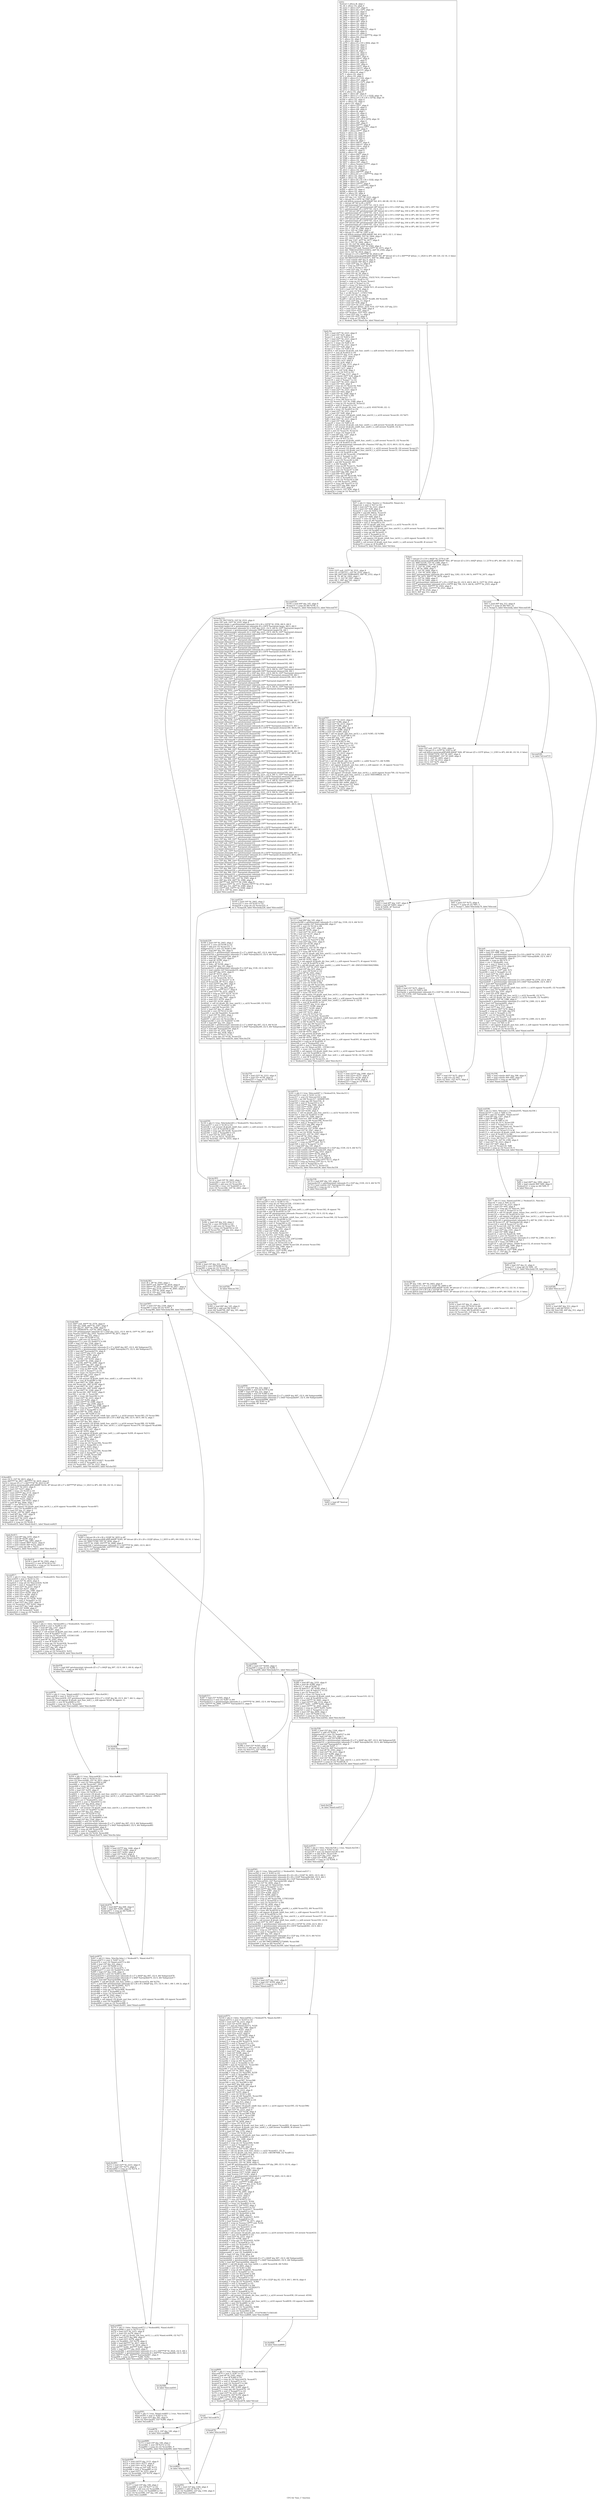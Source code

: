 digraph "CFG for 'func_1' function" {
	label="CFG for 'func_1' function";

	Node0x2ff7820 [shape=record,label="{entry:\l  %retval = alloca i8, align 1\l  %l_18 = alloca i32, align 4\l  %l_2223 = alloca i32*, align 8\l  %l_2367 = alloca [6 x i16*], align 16\l  %l_2368 = alloca i32, align 4\l  %l_2369 = alloca i32, align 4\l  %l_2391 = alloca [5 x i8], align 1\l  %l_2409 = alloca i32, align 4\l  %l_2443 = alloca i16, align 2\l  %l_2477 = alloca i8**, align 8\l  %l_2490 = alloca i32, align 4\l  %l_2494 = alloca i32, align 4\l  %l_2564 = alloca i32, align 4\l  %l_2573 = alloca %union.U0**, align 8\l  %l_2592 = alloca i64, align 8\l  %l_2614 = alloca i32, align 4\l  %l_2624 = alloca [3 x [5 x i64****]], align 16\l  %l_2668 = alloca i64, align 8\l  %i = alloca i32, align 4\l  %j = alloca i32, align 4\l  %l_2379 = alloca [3 x [10 x i64]], align 16\l  %l_2386 = alloca i32, align 4\l  %l_2390 = alloca i32, align 4\l  %l_2394 = alloca i32, align 4\l  %l_2406 = alloca i8, align 1\l  %l_2444 = alloca i32, align 4\l  %l_2459 = alloca i16, align 2\l  %l_2475 = alloca i64**, align 8\l  %l_2474 = alloca i64***, align 8\l  %l_2484 = alloca i32, align 4\l  %l_2489 = alloca i32, align 4\l  %l_2516 = alloca i32*, align 8\l  %l_2523 = alloca i16***, align 8\l  %l_2522 = alloca i16****, align 8\l  %l_2521 = alloca i16*****, align 8\l  %l_2524 = alloca i8, align 1\l  %i71 = alloca i32, align 4\l  %j72 = alloca i32, align 4\l  %l_2389 = alloca [5 x i16], align 2\l  %l_2392 = alloca i32*, align 8\l  %l_2393 = alloca [5 x i32*], align 16\l  %l_2407 = alloca i32, align 4\l  %l_2449 = alloca i32, align 4\l  %l_2493 = alloca i16, align 2\l  %l_2512 = alloca i32, align 4\l  %i75 = alloca i32, align 4\l  %l_2403 = alloca i8*, align 8\l  %l_2408 = alloca [7 x [4 x [1 x i32]]], align 16\l  %l_2514 = alloca [10 x [4 x [6 x i32*]]], align 16\l  %i140 = alloca i32, align 4\l  %j141 = alloca i32, align 4\l  %k = alloca i32, align 4\l  %l_2531 = alloca i32**, align 8\l  %l_2532 = alloca i32, align 4\l  %l_2552 = alloca i64, align 8\l  %l_2563 = alloca i8, align 1\l  %l_2567 = alloca i32, align 4\l  %l_2533 = alloca i32, align 4\l  %l_2555 = alloca i16*, align 8\l  %l_2556 = alloca [10 x [6 x i16*]], align 16\l  %l_2565 = alloca i32, align 4\l  %l_2566 = alloca i64*, align 8\l  %l_2568 = alloca i64****, align 8\l  %l_2574 = alloca %union.U0***, align 8\l  %l_2580 = alloca i64*, align 8\l  %l_2589 = alloca i16***, align 8\l  %i222 = alloca i32, align 4\l  %j223 = alloca i32, align 4\l  %i229 = alloca i32, align 4\l  %j230 = alloca i32, align 4\l  %l_2593 = alloca i8, align 1\l  %l_2618 = alloca i64***, align 8\l  %l_2617 = alloca i64****, align 8\l  %l_2645 = alloca i16***, align 8\l  %l_2658 = alloca i32, align 4\l  %i363 = alloca i32, align 4\l  %j364 = alloca i32, align 4\l  %l_2579 = alloca i64**, align 8\l  %l_2587 = alloca i64*, align 8\l  %l_2588 = alloca i64*, align 8\l  %l_2603 = alloca i32, align 4\l  %l_2657 = alloca i16*, align 8\l  %l_2671 = alloca %union.U0****, align 8\l  %i369 = alloca i32, align 4\l  %j370 = alloca i32, align 4\l  %l_2615 = alloca i32, align 4\l  %l_2619 = alloca i64*****, align 8\l  %l_2623 = alloca [6 x [7 x i64*****]], align 16\l  %i404 = alloca i32, align 4\l  %j405 = alloca i32, align 4\l  %l_2655 = alloca [8 x [4 x [8 x i32]]], align 16\l  %l_2656 = alloca i32, align 4\l  %l_2666 = alloca i16****, align 8\l  %l_2665 = alloca [1 x i16*****], align 8\l  %l_2667 = alloca i16******, align 8\l  %i505 = alloca i32, align 4\l  %j506 = alloca i32, align 4\l  %k507 = alloca i32, align 4\l  store i32 0, i32* %l_18, align 4\l  store i32* @g_131, i32** %l_2223, align 8\l  %0 = bitcast [6 x i16*]* %l_2367 to i8*\l  call void @llvm.memset.p0i8.i64(i8* %0, i8 0, i64 48, i32 16, i1 false)\l  %1 = bitcast i8* %0 to [6 x i16*]*\l  %2 = getelementptr [6 x i16*]* %1, i32 0, i32 0\l  store i16* bitcast (i8* getelementptr (i8* bitcast ([2 x [10 x i16]]* @g_104 to i8*), i64 38) to i16*), i16** %2\l  %3 = getelementptr [6 x i16*]* %1, i32 0, i32 1\l  store i16* bitcast (i8* getelementptr (i8* bitcast ([2 x [10 x i16]]* @g_104 to i8*), i64 32) to i16*), i16** %3\l  %4 = getelementptr [6 x i16*]* %1, i32 0, i32 2\l  store i16* bitcast (i8* getelementptr (i8* bitcast ([2 x [10 x i16]]* @g_104 to i8*), i64 32) to i16*), i16** %4\l  %5 = getelementptr [6 x i16*]* %1, i32 0, i32 3\l  store i16* bitcast (i8* getelementptr (i8* bitcast ([2 x [10 x i16]]* @g_104 to i8*), i64 38) to i16*), i16** %5\l  %6 = getelementptr [6 x i16*]* %1, i32 0, i32 4\l  store i16* bitcast (i8* getelementptr (i8* bitcast ([2 x [10 x i16]]* @g_104 to i8*), i64 32) to i16*), i16** %6\l  %7 = getelementptr [6 x i16*]* %1, i32 0, i32 5\l  store i16* bitcast (i8* getelementptr (i8* bitcast ([2 x [10 x i16]]* @g_104 to i8*), i64 32) to i16*), i16** %7\l  store i32 -7, i32* %l_2368, align 4\l  store i32 6, i32* %l_2369, align 4\l  %8 = bitcast [5 x i8]* %l_2391 to i8*\l  call void @llvm.memset.p0i8.i64(i8* %8, i8 0, i64 5, i32 1, i1 false)\l  store i32 -1233066009, i32* %l_2409, align 4\l  store i16 -14223, i16* %l_2443, align 2\l  store i8** @g_1247, i8*** %l_2477, align 8\l  store i32 1, i32* %l_2490, align 4\l  store i32 -10, i32* %l_2494, align 4\l  store i32 1959829458, i32* %l_2564, align 4\l  store %union.U0** null, %union.U0*** %l_2573, align 8\l  store i64 -7006183255031210452, i64* %l_2592, align 8\l  store i32 0, i32* %l_2614, align 4\l  %9 = bitcast [3 x [5 x i64****]]* %l_2624 to i8*\l  call void @llvm.memcpy.p0i8.p0i8.i64(i8* %9, i8* bitcast ([3 x [5 x i64****]]* @func_1.l_2624 to i8*), i64 120, i32 16, i1 false)\l  store i64 8405555973133341871, i64* %l_2668, align 8\l  %10 = load volatile i64* @g_9, align 8\l  %11 = load volatile i64* @g_9, align 8\l  %12 = load i32** @g_13, align 8\l  %cmp = icmp eq i32* %12, @g_14\l  %conv = zext i1 %cmp to i32\l  %13 = load i32** @g_13, align 8\l  %14 = load i32* %13, align 4\l  %15 = load i32* %l_18, align 4\l  %conv1 = trunc i32 %15 to i16\l  %call = call signext i16 @func_15(i32 %14, i16 zeroext %conv1)\l  %conv2 = sext i16 %call to i32\l  %cmp3 = icmp eq i32 %conv, %conv2\l  %conv4 = zext i1 %cmp3 to i32\l  %conv5 = trunc i32 %conv4 to i8\l  %call6 = call i32* @func_10(i64 %11, i8 zeroext %conv5)\l  %16 = load i32* %l_18, align 4\l  %conv7 = zext i32 %16 to i64\l  %or = or i64 %conv7, 1376517594\l  %17 = load i32* %l_18, align 4\l  %conv8 = zext i32 %17 to i64\l  %call9 = call i32 @func_6(i32* %call6, i64 %conv8)\l  %18 = load i32** @g_13, align 8\l  %19 = load i32* %18, align 4\l  %20 = load i32** %l_2223, align 8\l  %call10 = call i32* @func_2(i32 %19, i32* %20, i32* @g_221)\l  %21 = load i32**** @g_1446, align 8\l  %22 = load i32*** %21, align 8\l  store i32* %call10, i32** %22, align 8\l  %23 = load i32** @g_13, align 8\l  %24 = load i32* %23, align 4\l  %tobool = icmp ne i32 %24, 0\l  br i1 %tobool, label %land.rhs, label %land.end\l|{<s0>T|<s1>F}}"];
	Node0x2ff7820:s0 -> Node0x2ff7880;
	Node0x2ff7820:s1 -> Node0x2ff78e0;
	Node0x2ff7880 [shape=record,label="{land.rhs:                                         \l  %25 = load i32** %l_2223, align 8\l  %26 = load i32* %25, align 4\l  %conv11 = sext i32 %26 to i64\l  %27 = load i32** %l_2223, align 8\l  %28 = load i32* %27, align 4\l  %conv12 = trunc i32 %28 to i8\l  %29 = load i32** %l_2223, align 8\l  %30 = load i32* %29, align 4\l  %conv13 = trunc i32 %30 to i8\l  %call14 = call zeroext i8 @safe_sub_func_uint8_t_u_u(i8 zeroext %conv12, i8 zeroext %conv13)\l  %conv15 = zext i8 %call14 to i16\l  %31 = load i16***** @g_2114, align 8\l  %32 = load i16**** %31, align 8\l  %33 = load i16*** %32, align 8\l  %34 = load i16** %33, align 8\l  %35 = load i16* %34, align 2\l  %36 = load i16**** @g_2115, align 8\l  %37 = load i16*** %36, align 8\l  %38 = load i16** %37, align 8\l  store i16 %35, i16* %38, align 2\l  %conv16 = sext i16 %35 to i32\l  %39 = load i32*** @g_1537, align 8\l  %40 = load volatile i32** %39, align 8\l  %cmp17 = icmp eq i32* null, %40\l  %conv18 = zext i1 %cmp17 to i32\l  %41 = load i32** %l_2223, align 8\l  %42 = load i32* %41, align 4\l  %cmp19 = icmp sle i32 %conv18, %42\l  %conv20 = zext i1 %cmp19 to i32\l  %43 = load i32** %l_2223, align 8\l  %44 = load i32* %43, align 4\l  %45 = load i32* %l_2368, align 4\l  %conv21 = sext i32 %45 to i64\l  %xor = xor i64 %conv21, -7\l  %conv22 = trunc i64 %xor to i32\l  store i32 %conv22, i32* %l_2368, align 4\l  %cmp23 = icmp ne i32 %conv20, %conv22\l  %conv24 = zext i1 %cmp23 to i32\l  %call25 = call i32 @safe_div_func_int32_t_s_s(i32 -818376149, i32 -1)\l  %conv26 = trunc i32 %call25 to i16\l  %46 = load i32** %l_2223, align 8\l  %47 = load i32* %46, align 4\l  %call27 = call zeroext i16 @safe_rshift_func_uint16_t_u_s(i16 zeroext %conv26, i32 %47)\l  %conv28 = trunc i16 %call27 to i8\l  %48 = load i32** %l_2223, align 8\l  %49 = load i32* %48, align 4\l  %conv29 = trunc i32 %49 to i8\l  %call30 = call zeroext i8 @safe_sub_func_uint8_t_u_u(i8 zeroext %conv28, i8 zeroext %conv29)\l  %call31 = call zeroext i8 @safe_rshift_func_uint8_t_u_s(i8 zeroext %call30, i32 4)\l  %conv32 = zext i8 %call31 to i32\l  %and = and i32 %conv16, %conv32\l  %conv33 = trunc i32 %and to i8\l  %50 = load i8** @g_1247, align 8\l  %51 = load i8* %50, align 1\l  %conv34 = sext i8 %51 to i32\l  %call35 = call zeroext i8 @safe_rshift_func_uint8_t_u_s(i8 zeroext %conv33, i32 %conv34)\l  %conv36 = zext i8 %call35 to i16\l  %52 = load i8* getelementptr inbounds ([9 x %union.U0]* @g_93, i32 0, i64 6, i32 0), align 1\l  %conv37 = sext i8 %52 to i16\l  %call38 = call zeroext i16 @safe_add_func_uint16_t_u_u(i16 zeroext %conv36, i16 zeroext %conv37)\l  %call39 = call zeroext i16 @safe_mul_func_uint16_t_u_u(i16 zeroext %conv15, i16 zeroext %call38)\l  %conv40 = zext i16 %call39 to i64\l  %cmp41 = icmp slt i64 %conv40, 2764586558\l  %conv42 = zext i1 %cmp41 to i32\l  store i32 %conv42, i32* %l_2369, align 4\l  %conv43 = sext i32 %conv42 to i64\l  %and44 = and i64 %conv43, 605\l  %or45 = or i64 %and44, 78\l  %cmp46 = icmp eq i64 %conv11, %or45\l  %conv47 = zext i1 %cmp46 to i32\l  %conv48 = sext i32 %conv47 to i64\l  %53 = load i64** @g_648, align 8\l  %54 = load i64* %53, align 8\l  %cmp49 = icmp ugt i64 %conv48, %54\l  %conv50 = zext i1 %cmp49 to i32\l  %conv51 = sext i32 %conv50 to i64\l  %xor52 = xor i64 %conv51, 24441\l  %conv53 = trunc i64 %xor52 to i32\l  %55 = load i32*** @g_894, align 8\l  %56 = load i32** %55, align 8\l  store i32 %conv53, i32* %56, align 4\l  %tobool54 = icmp ne i32 %conv53, 0\l  br label %land.end\l}"];
	Node0x2ff7880 -> Node0x2ff78e0;
	Node0x2ff78e0 [shape=record,label="{land.end:                                         \l  %57 = phi i1 [ false, %entry ], [ %tobool54, %land.rhs ]\l  %land.ext = zext i1 %57 to i32\l  %58 = load i32** %l_2223, align 8\l  %59 = load i32* %58, align 4\l  %conv55 = sext i32 %59 to i64\l  %and56 = and i64 38432, %conv55\l  %60 = load i32** %l_2223, align 8\l  %61 = load i32* %60, align 4\l  %conv57 = sext i32 %61 to i64\l  %cmp58 = icmp slt i64 %and56, %conv57\l  %conv59 = zext i1 %cmp58 to i32\l  %call60 = call i32 @safe_add_func_uint32_t_u_u(i32 %conv59, i32 0)\l  %conv61 = trunc i32 %call60 to i16\l  %call62 = call zeroext i16 @safe_mul_func_uint16_t_u_u(i16 zeroext %conv61, i16 zeroext 29623)\l  %conv63 = zext i16 %call62 to i64\l  %cmp64 = icmp sgt i64 %conv63, 0\l  %conv65 = zext i1 %cmp64 to i32\l  %conv66 = trunc i32 %conv65 to i16\l  %call67 = call signext i16 @safe_rshift_func_int16_t_s_s(i16 signext %conv66, i32 11)\l  %conv68 = trunc i16 %call67 to i8\l  %call69 = call zeroext i8 @safe_mod_func_uint8_t_u_u(i8 zeroext %conv68, i8 zeroext 75)\l  %tobool70 = icmp ne i8 %call69, 0\l  br i1 %tobool70, label %if.else, label %if.then\l|{<s0>T|<s1>F}}"];
	Node0x2ff78e0:s0 -> Node0x2ff7fa0;
	Node0x2ff78e0:s1 -> Node0x2ff7940;
	Node0x2ff7940 [shape=record,label="{if.then:                                          \l  %62 = bitcast [3 x [10 x i64]]* %l_2379 to i8*\l  call void @llvm.memcpy.p0i8.p0i8.i64(i8* %62, i8* bitcast ([3 x [10 x i64]]* @func_1.l_2379 to i8*), i64 240, i32 16, i1 false)\l  store i32 -468732339, i32* %l_2386, align 4\l  store i32 -2129084841, i32* %l_2390, align 4\l  store i32 -3, i32* %l_2394, align 4\l  store i8 -1, i8* %l_2406, align 1\l  store i32 7, i32* %l_2444, align 4\l  store i16 -1, i16* %l_2459, align 2\l  store i64** getelementptr inbounds ([8 x i64*]* @g_1282, i32 0, i64 5), i64*** %l_2475, align 8\l  store i64*** %l_2475, i64**** %l_2474, align 8\l  store i32 0, i32* %l_2484, align 4\l  store i32 8, i32* %l_2489, align 4\l  store i32* getelementptr inbounds ([7 x [9 x i32]]* @g_62, i32 0, i64 0, i64 3), i32** %l_2516, align 8\l  store i16*** getelementptr inbounds ([10 x i16**]* @g_794, i32 0, i64 8), i16**** %l_2523, align 8\l  store i16**** %l_2523, i16***** %l_2522, align 8\l  store i16***** %l_2522, i16****** %l_2521, align 8\l  store i8 -108, i8* %l_2524, align 1\l  store i64 0, i64* @g_312, align 8\l  br label %for.cond\l}"];
	Node0x2ff7940 -> Node0x2ff79a0;
	Node0x2ff79a0 [shape=record,label="{for.cond:                                         \l  %63 = load i64* @g_312, align 8\l  %cmp73 = icmp ne i64 %63, 22\l  br i1 %cmp73, label %for.body, label %for.end149\l|{<s0>T|<s1>F}}"];
	Node0x2ff79a0:s0 -> Node0x2ff7a00;
	Node0x2ff79a0:s1 -> Node0x2ff7f40;
	Node0x2ff7a00 [shape=record,label="{for.body:                                         \l  store i32* null, i32** %l_2392, align 8\l  %64 = bitcast [5 x i32*]* %l_2393 to i8*\l  call void @llvm.memcpy.p0i8.p0i8.i64(i8* %64, i8* bitcast ([5 x i32*]* @func_1.l_2393 to i8*), i64 40, i32 16, i1 false)\l  store i32 1950477076, i32* %l_2407, align 4\l  store i32 -1540206687, i32* %l_2449, align 4\l  store i16 -1, i16* %l_2493, align 2\l  store i32 -1, i32* %l_2512, align 4\l  store i32 0, i32* %i75, align 4\l  br label %for.cond76\l}"];
	Node0x2ff7a00 -> Node0x2ff7a60;
	Node0x2ff7a60 [shape=record,label="{for.cond76:                                       \l  %65 = load i32* %i75, align 4\l  %cmp77 = icmp slt i32 %65, 5\l  br i1 %cmp77, label %for.body79, label %for.end\l|{<s0>T|<s1>F}}"];
	Node0x2ff7a60:s0 -> Node0x2ff7ac0;
	Node0x2ff7a60:s1 -> Node0x2ff7b80;
	Node0x2ff7ac0 [shape=record,label="{for.body79:                                       \l  %66 = load i32* %i75, align 4\l  %idxprom = sext i32 %66 to i64\l  %arrayidx = getelementptr inbounds [5 x i16]* %l_2389, i32 0, i64 %idxprom\l  store i16 11934, i16* %arrayidx, align 2\l  br label %for.inc\l}"];
	Node0x2ff7ac0 -> Node0x2ff7b20;
	Node0x2ff7b20 [shape=record,label="{for.inc:                                          \l  %67 = load i32* %i75, align 4\l  %inc = add nsw i32 %67, 1\l  store i32 %inc, i32* %i75, align 4\l  br label %for.cond76\l}"];
	Node0x2ff7b20 -> Node0x2ff7a60;
	Node0x2ff7b80 [shape=record,label="{for.end:                                          \l  %68 = load i32** @g_2161, align 8\l  %69 = load i32* %68, align 4\l  %arrayidx80 = getelementptr inbounds [3 x [10 x i64]]* %l_2379, i32 0, i64 2\l  %arrayidx81 = getelementptr inbounds [10 x i64]* %arrayidx80, i32 0, i64 0\l  %70 = load i64* %arrayidx81, align 8\l  %tobool82 = icmp ne i64 %70, 0\l  %lnot = xor i1 %tobool82, true\l  %lnot.ext = zext i1 %lnot to i32\l  %71 = load i16**** @g_2115, align 8\l  %72 = load i16*** %71, align 8\l  %cmp83 = icmp ne i16** null, %72\l  %conv84 = zext i1 %cmp83 to i32\l  %73 = load i32** %l_2223, align 8\l  %74 = load i32* %73, align 4\l  %conv85 = trunc i32 %74 to i16\l  %arrayidx86 = getelementptr inbounds [3 x [10 x i64]]* %l_2379, i32 0, i64 2\l  %arrayidx87 = getelementptr inbounds [10 x i64]* %arrayidx86, i32 0, i64 0\l  %75 = load i64* %arrayidx87, align 8\l  %conv88 = trunc i64 %75 to i32\l  %call89 = call signext i16 @safe_lshift_func_int16_t_s_s(i16 signext %conv85, i32 %conv88)\l  %conv90 = sext i16 %call89 to i32\l  %76 = load i32** @g_2161, align 8\l  %77 = load i32* %76, align 4\l  %call91 = call i32 @safe_sub_func_int32_t_s_s(i32 %conv90, i32 %77)\l  %call92 = call i32 @safe_div_func_uint32_t_u_u(i32 %conv84, i32 %call91)\l  store i32 %call92, i32* %l_2386, align 4\l  %arrayidx93 = getelementptr inbounds [5 x i16]* %l_2389, i32 0, i64 0\l  %78 = load i16* %arrayidx93, align 2\l  %conv94 = zext i16 %78 to i32\l  %79 = load i32*** @g_1537, align 8\l  %80 = load volatile i32** %79, align 8\l  %cmp95 = icmp ne i32* %80, @g_470\l  %conv96 = zext i1 %cmp95 to i32\l  %xor97 = xor i32 %conv94, %conv96\l  %conv98 = trunc i32 %xor97 to i8\l  %arrayidx99 = getelementptr inbounds [5 x i16]* %l_2389, i32 0, i64 0\l  %81 = load i16* %arrayidx99, align 2\l  %conv100 = trunc i16 %81 to i8\l  %call101 = call signext i8 @safe_mul_func_int8_t_s_s(i8 signext %conv98, i8 signext %conv100)\l  %conv102 = sext i8 %call101 to i32\l  %tobool103 = icmp ne i32 %conv102, 0\l  br i1 %tobool103, label %land.rhs104, label %land.end106\l|{<s0>T|<s1>F}}"];
	Node0x2ff7b80:s0 -> Node0x2ff7be0;
	Node0x2ff7b80:s1 -> Node0x2ff7c40;
	Node0x2ff7be0 [shape=record,label="{land.rhs104:                                      \l  %82 = load volatile i64** @g_598, align 8\l  %83 = load volatile i64* %82, align 8\l  %tobool105 = icmp ne i64 %83, 0\l  br label %land.end106\l}"];
	Node0x2ff7be0 -> Node0x2ff7c40;
	Node0x2ff7c40 [shape=record,label="{land.end106:                                      \l  %84 = phi i1 [ false, %for.end ], [ %tobool105, %land.rhs104 ]\l  %land.ext107 = zext i1 %84 to i32\l  %and108 = and i32 %call92, %land.ext107\l  %85 = load i8** @g_1247, align 8\l  %86 = load i8* %85, align 1\l  %conv109 = sext i8 %86 to i32\l  %cmp110 = icmp slt i32 0, %conv109\l  %conv111 = zext i1 %cmp110 to i32\l  %cmp112 = icmp sge i32 %lnot.ext, %conv111\l  %conv113 = zext i1 %cmp112 to i32\l  %conv114 = trunc i32 %conv113 to i8\l  %call115 = call zeroext i8 @safe_rshift_func_uint8_t_u_s(i8 zeroext %conv114, i32 6)\l  %conv116 = zext i8 %call115 to i64\l  %or117 = or i64 %conv116, -1694530961441695037\l  %conv118 = trunc i64 %or117 to i32\l  store i32 %conv118, i32* %l_2390, align 4\l  %87 = load i32** %l_2223, align 8\l  %88 = load i32* %87, align 4\l  %xor119 = xor i32 %conv118, %88\l  %tobool120 = icmp ne i32 %xor119, 0\l  br i1 %tobool120, label %lor.end, label %lor.rhs\l|{<s0>T|<s1>F}}"];
	Node0x2ff7c40:s0 -> Node0x2ff7d00;
	Node0x2ff7c40:s1 -> Node0x2ff7ca0;
	Node0x2ff7ca0 [shape=record,label="{lor.rhs:                                          \l  %89 = load i64** @g_1892, align 8\l  %90 = load volatile i64* %89, align 8\l  %tobool121 = icmp ne i64 %90, 0\l  br label %lor.end\l}"];
	Node0x2ff7ca0 -> Node0x2ff7d00;
	Node0x2ff7d00 [shape=record,label="{lor.end:                                          \l  %91 = phi i1 [ true, %land.end106 ], [ %tobool121, %lor.rhs ]\l  %lor.ext = zext i1 %91 to i32\l  %92 = load i32** %l_2223, align 8\l  %93 = load i32* %92, align 4\l  %cmp122 = icmp sgt i32 %lor.ext, %93\l  %conv123 = zext i1 %cmp122 to i32\l  %call124 = call i32 @safe_unary_minus_func_uint32_t_u(i32 %conv123)\l  %conv125 = trunc i32 %call124 to i16\l  %call126 = call signext i16 @safe_lshift_func_int16_t_s_u(i16 signext %conv125, i32 8)\l  %conv127 = trunc i16 %call126 to i8\l  %arrayidx128 = getelementptr inbounds [5 x i8]* %l_2391, i32 0, i64 4\l  store i8 %conv127, i8* %arrayidx128, align 1\l  %conv129 = zext i8 %conv127 to i32\l  store i32 %conv129, i32* %l_2394, align 4\l  %and130 = and i32 %69, %conv129\l  %94 = load i32** @g_2161, align 8\l  %95 = load i32* %94, align 4\l  %and131 = and i32 %and130, %95\l  %conv132 = zext i32 %and131 to i64\l  %arrayidx133 = getelementptr inbounds [5 x i16]* %l_2389, i32 0, i64 3\l  %96 = load i16* %arrayidx133, align 2\l  %conv134 = trunc i16 %96 to i8\l  %call135 = call i32* @func_10(i64 %conv132, i8 zeroext %conv134)\l  %97 = load i32**** @g_1446, align 8\l  %98 = load i32*** %97, align 8\l  store i32* %call135, i32** %98, align 8\l  store i32 17, i32* @g_21, align 4\l  br label %for.cond136\l}"];
	Node0x2ff7d00 -> Node0x2ff7d60;
	Node0x2ff7d60 [shape=record,label="{for.cond136:                                      \l  %99 = load i32* @g_21, align 4\l  %cmp137 = icmp sgt i32 %99, -25\l  br i1 %cmp137, label %for.body139, label %for.end146\l|{<s0>T|<s1>F}}"];
	Node0x2ff7d60:s0 -> Node0x2ff7dc0;
	Node0x2ff7d60:s1 -> Node0x2ff7e80;
	Node0x2ff7dc0 [shape=record,label="{for.body139:                                      \l  store i8* @g_1381, i8** %l_2403, align 8\l  %100 = bitcast [7 x [4 x [1 x i32]]]* %l_2408 to i8*\l  call void @llvm.memcpy.p0i8.p0i8.i64(i8* %100, i8* bitcast ([7 x [4 x [1 x i32]]]* @func_1.l_2408 to i8*), i64 112, i32 16, i1 false)\l  %101 = bitcast [10 x [4 x [6 x i32*]]]* %l_2514 to i8*\l  call void @llvm.memcpy.p0i8.p0i8.i64(i8* %101, i8* bitcast ([10 x [4 x [6 x i32*]]]* @func_1.l_2514 to i8*), i64 1920, i32 16, i1 false)\l  br label %for.inc142\l}"];
	Node0x2ff7dc0 -> Node0x2ff7e20;
	Node0x2ff7e20 [shape=record,label="{for.inc142:                                       \l  %102 = load i32* @g_21, align 4\l  %conv143 = sext i32 %102 to i64\l  %call144 = call i64 @safe_sub_func_uint64_t_u_u(i64 %conv143, i64 1)\l  %conv145 = trunc i64 %call144 to i32\l  store i32 %conv145, i32* @g_21, align 4\l  br label %for.cond136\l}"];
	Node0x2ff7e20 -> Node0x2ff7d60;
	Node0x2ff7e80 [shape=record,label="{for.end146:                                       \l  br label %for.inc147\l}"];
	Node0x2ff7e80 -> Node0x2ff7ee0;
	Node0x2ff7ee0 [shape=record,label="{for.inc147:                                       \l  %103 = load i64* @g_312, align 8\l  %inc148 = add i64 %103, 1\l  store i64 %inc148, i64* @g_312, align 8\l  br label %for.cond\l}"];
	Node0x2ff7ee0 -> Node0x2ff79a0;
	Node0x2ff7f40 [shape=record,label="{for.end149:                                       \l  br label %if.end725\l}"];
	Node0x2ff7f40 -> Node0x3040060;
	Node0x2ff7fa0 [shape=record,label="{if.else:                                          \l  store i32** null, i32*** %l_2531, align 8\l  store i32 313307517, i32* %l_2532, align 4\l  store i64 244710917838026425, i64* %l_2552, align 8\l  store i8 -74, i8* %l_2563, align 1\l  store i32 -5, i32* %l_2567, align 4\l  store i64 1, i64* @g_145, align 8\l  br label %for.cond150\l}"];
	Node0x2ff7fa0 -> Node0x2ff8000;
	Node0x2ff8000 [shape=record,label="{for.cond150:                                      \l  %104 = load i64* @g_145, align 8\l  %cmp151 = icmp sle i64 %104, 4\l  br i1 %cmp151, label %for.body153, label %for.end707\l|{<s0>T|<s1>F}}"];
	Node0x2ff8000:s0 -> Node0x2ff8060;
	Node0x2ff8000:s1 -> Node0x3040000;
	Node0x2ff8060 [shape=record,label="{for.body153:                                      \l  store i32 392735074, i32* %l_2533, align 4\l  store i16* null, i16** %l_2555, align 8\l  %arrayinit.begin = getelementptr inbounds [10 x [6 x i16*]]* %l_2556, i64 0, i64 0\l  %arrayinit.begin154 = getelementptr inbounds [6 x i16*]* %arrayinit.begin, i64 0, i64 0\l  store i16* getelementptr inbounds ([2 x i16]* @g_2221, i32 0, i64 0), i16** %arrayinit.begin154\l  %arrayinit.element = getelementptr inbounds i16** %arrayinit.begin154, i64 1\l  store i16* getelementptr inbounds ([2 x i16]* @g_2221, i32 0, i64 0), i16** %arrayinit.element\l  %arrayinit.element155 = getelementptr inbounds i16** %arrayinit.element, i64 1\l  store i16* null, i16** %arrayinit.element155\l  %arrayinit.element156 = getelementptr inbounds i16** %arrayinit.element155, i64 1\l  store i16* @g_149, i16** %arrayinit.element156\l  %arrayinit.element157 = getelementptr inbounds i16** %arrayinit.element156, i64 1\l  store i16* null, i16** %arrayinit.element157\l  %arrayinit.element158 = getelementptr inbounds i16** %arrayinit.element157, i64 1\l  store i16* @g_149, i16** %arrayinit.element158\l  %arrayinit.element159 = getelementptr inbounds [6 x i16*]* %arrayinit.begin, i64 1\l  %arrayinit.begin160 = getelementptr inbounds [6 x i16*]* %arrayinit.element159, i64 0, i64 0\l  store i16* @g_149, i16** %arrayinit.begin160\l  %arrayinit.element161 = getelementptr inbounds i16** %arrayinit.begin160, i64 1\l  store i16* null, i16** %arrayinit.element161\l  %arrayinit.element162 = getelementptr inbounds i16** %arrayinit.element161, i64 1\l  store i16* @g_149, i16** %arrayinit.element162\l  %arrayinit.element163 = getelementptr inbounds i16** %arrayinit.element162, i64 1\l  store i16* null, i16** %arrayinit.element163\l  %arrayinit.element164 = getelementptr inbounds i16** %arrayinit.element163, i64 1\l  store i16* getelementptr inbounds ([2 x i16]* @g_2221, i32 0, i64 0), i16** %arrayinit.element164\l  %arrayinit.element165 = getelementptr inbounds i16** %arrayinit.element164, i64 1\l  store i16* getelementptr inbounds ([2 x i16]* @g_2221, i32 0, i64 0), i16** %arrayinit.element165\l  %arrayinit.element166 = getelementptr inbounds [6 x i16*]* %arrayinit.element159, i64 1\l  %arrayinit.begin167 = getelementptr inbounds [6 x i16*]* %arrayinit.element166, i64 0, i64 0\l  store i16* null, i16** %arrayinit.begin167\l  %arrayinit.element168 = getelementptr inbounds i16** %arrayinit.begin167, i64 1\l  store i16* @g_366, i16** %arrayinit.element168\l  %arrayinit.element169 = getelementptr inbounds i16** %arrayinit.element168, i64 1\l  store i16* getelementptr inbounds ([2 x i16]* @g_2221, i32 0, i64 0), i16** %arrayinit.element169\l  %arrayinit.element170 = getelementptr inbounds i16** %arrayinit.element169, i64 1\l  store i16* @g_1033, i16** %arrayinit.element170\l  %arrayinit.element171 = getelementptr inbounds i16** %arrayinit.element170, i64 1\l  store i16* null, i16** %arrayinit.element171\l  %arrayinit.element172 = getelementptr inbounds i16** %arrayinit.element171, i64 1\l  store i16* @g_1033, i16** %arrayinit.element172\l  %arrayinit.element173 = getelementptr inbounds [6 x i16*]* %arrayinit.element166, i64 1\l  %arrayinit.begin174 = getelementptr inbounds [6 x i16*]* %arrayinit.element173, i64 0, i64 0\l  store i16* null, i16** %arrayinit.begin174\l  %arrayinit.element175 = getelementptr inbounds i16** %arrayinit.begin174, i64 1\l  store i16* @g_222, i16** %arrayinit.element175\l  %arrayinit.element176 = getelementptr inbounds i16** %arrayinit.element175, i64 1\l  store i16* @g_169, i16** %arrayinit.element176\l  %arrayinit.element177 = getelementptr inbounds i16** %arrayinit.element176, i64 1\l  store i16* @g_1033, i16** %arrayinit.element177\l  %arrayinit.element178 = getelementptr inbounds i16** %arrayinit.element177, i64 1\l  store i16* @g_1639, i16** %arrayinit.element178\l  %arrayinit.element179 = getelementptr inbounds i16** %arrayinit.element178, i64 1\l  store i16* null, i16** %arrayinit.element179\l  %arrayinit.element180 = getelementptr inbounds [6 x i16*]* %arrayinit.element173, i64 1\l  %arrayinit.begin181 = getelementptr inbounds [6 x i16*]* %arrayinit.element180, i64 0, i64 0\l  store i16* null, i16** %arrayinit.begin181\l  %arrayinit.element182 = getelementptr inbounds i16** %arrayinit.begin181, i64 1\l  store i16* @g_1639, i16** %arrayinit.element182\l  %arrayinit.element183 = getelementptr inbounds i16** %arrayinit.element182, i64 1\l  store i16* null, i16** %arrayinit.element183\l  %arrayinit.element184 = getelementptr inbounds i16** %arrayinit.element183, i64 1\l  store i16* null, i16** %arrayinit.element184\l  %arrayinit.element185 = getelementptr inbounds i16** %arrayinit.element184, i64 1\l  store i16* @g_366, i16** %arrayinit.element185\l  %arrayinit.element186 = getelementptr inbounds i16** %arrayinit.element185, i64 1\l  store i16* @g_366, i16** %arrayinit.element186\l  %arrayinit.element187 = getelementptr inbounds [6 x i16*]* %arrayinit.element180, i64 1\l  %arrayinit.begin188 = getelementptr inbounds [6 x i16*]* %arrayinit.element187, i64 0, i64 0\l  store i16* @g_149, i16** %arrayinit.begin188\l  %arrayinit.element189 = getelementptr inbounds i16** %arrayinit.begin188, i64 1\l  store i16* @g_366, i16** %arrayinit.element189\l  %arrayinit.element190 = getelementptr inbounds i16** %arrayinit.element189, i64 1\l  store i16* @g_366, i16** %arrayinit.element190\l  %arrayinit.element191 = getelementptr inbounds i16** %arrayinit.element190, i64 1\l  store i16* @g_149, i16** %arrayinit.element191\l  %arrayinit.element192 = getelementptr inbounds i16** %arrayinit.element191, i64 1\l  store i16* @g_169, i16** %arrayinit.element192\l  %arrayinit.element193 = getelementptr inbounds i16** %arrayinit.element192, i64 1\l  store i16* getelementptr inbounds ([2 x i16]* @g_2221, i32 0, i64 1), i16** %arrayinit.element193\l  %arrayinit.element194 = getelementptr inbounds [6 x i16*]* %arrayinit.element187, i64 1\l  %arrayinit.begin195 = getelementptr inbounds [6 x i16*]* %arrayinit.element194, i64 0, i64 0\l  store i16* getelementptr inbounds ([2 x i16]* @g_2221, i32 0, i64 0), i16** %arrayinit.begin195\l  %arrayinit.element196 = getelementptr inbounds i16** %arrayinit.begin195, i64 1\l  store i16* null, i16** %arrayinit.element196\l  %arrayinit.element197 = getelementptr inbounds i16** %arrayinit.element196, i64 1\l  store i16* @g_149, i16** %arrayinit.element197\l  %arrayinit.element198 = getelementptr inbounds i16** %arrayinit.element197, i64 1\l  store i16* getelementptr inbounds ([2 x i16]* @g_2221, i32 0, i64 0), i16** %arrayinit.element198\l  %arrayinit.element199 = getelementptr inbounds i16** %arrayinit.element198, i64 1\l  store i16* @g_1355, i16** %arrayinit.element199\l  %arrayinit.element200 = getelementptr inbounds i16** %arrayinit.element199, i64 1\l  store i16* null, i16** %arrayinit.element200\l  %arrayinit.element201 = getelementptr inbounds [6 x i16*]* %arrayinit.element194, i64 1\l  %arrayinit.begin202 = getelementptr inbounds [6 x i16*]* %arrayinit.element201, i64 0, i64 0\l  store i16* @g_1033, i16** %arrayinit.begin202\l  %arrayinit.element203 = getelementptr inbounds i16** %arrayinit.begin202, i64 1\l  store i16* @g_366, i16** %arrayinit.element203\l  %arrayinit.element204 = getelementptr inbounds i16** %arrayinit.element203, i64 1\l  store i16* @g_1639, i16** %arrayinit.element204\l  %arrayinit.element205 = getelementptr inbounds i16** %arrayinit.element204, i64 1\l  store i16* @g_169, i16** %arrayinit.element205\l  %arrayinit.element206 = getelementptr inbounds i16** %arrayinit.element205, i64 1\l  store i16* @g_1355, i16** %arrayinit.element206\l  %arrayinit.element207 = getelementptr inbounds i16** %arrayinit.element206, i64 1\l  store i16* %l_2443, i16** %arrayinit.element207\l  %arrayinit.element208 = getelementptr inbounds [6 x i16*]* %arrayinit.element201, i64 1\l  %arrayinit.begin209 = getelementptr inbounds [6 x i16*]* %arrayinit.element208, i64 0, i64 0\l  store i16* null, i16** %arrayinit.begin209\l  %arrayinit.element210 = getelementptr inbounds i16** %arrayinit.begin209, i64 1\l  store i16* null, i16** %arrayinit.element210\l  %arrayinit.element211 = getelementptr inbounds i16** %arrayinit.element210, i64 1\l  store i16* @g_169, i16** %arrayinit.element211\l  %arrayinit.element212 = getelementptr inbounds i16** %arrayinit.element211, i64 1\l  store i16* null, i16** %arrayinit.element212\l  %arrayinit.element213 = getelementptr inbounds i16** %arrayinit.element212, i64 1\l  store i16* @g_169, i16** %arrayinit.element213\l  %arrayinit.element214 = getelementptr inbounds i16** %arrayinit.element213, i64 1\l  store i16* null, i16** %arrayinit.element214\l  %arrayinit.element215 = getelementptr inbounds [6 x i16*]* %arrayinit.element208, i64 1\l  %arrayinit.begin216 = getelementptr inbounds [6 x i16*]* %arrayinit.element215, i64 0, i64 0\l  store i16* @g_366, i16** %arrayinit.begin216\l  %arrayinit.element217 = getelementptr inbounds i16** %arrayinit.begin216, i64 1\l  store i16* @g_366, i16** %arrayinit.element217\l  %arrayinit.element218 = getelementptr inbounds i16** %arrayinit.element217, i64 1\l  store i16* %l_2443, i16** %arrayinit.element218\l  %arrayinit.element219 = getelementptr inbounds i16** %arrayinit.element218, i64 1\l  store i16* @g_366, i16** %arrayinit.element219\l  %arrayinit.element220 = getelementptr inbounds i16** %arrayinit.element219, i64 1\l  store i16* @g_366, i16** %arrayinit.element220\l  %arrayinit.element221 = getelementptr inbounds i16** %arrayinit.element220, i64 1\l  store i16* @g_1639, i16** %arrayinit.element221\l  store i32 -1553611185, i32* %l_2565, align 4\l  store i64* @g_459, i64** %l_2566, align 8\l  store i64**** null, i64***** %l_2568, align 8\l  store %union.U0*** %l_2573, %union.U0**** %l_2574, align 8\l  store i64* @g_312, i64** %l_2580, align 8\l  store i16*** null, i16**** %l_2589, align 8\l  store i16 0, i16* %l_2443, align 2\l  br label %for.cond224\l}"];
	Node0x2ff8060 -> Node0x2ff80c0;
	Node0x2ff80c0 [shape=record,label="{for.cond224:                                      \l  %105 = load i16* %l_2443, align 2\l  %conv225 = zext i16 %105 to i32\l  %cmp226 = icmp sle i32 %conv225, 4\l  br i1 %cmp226, label %for.body228, label %for.end267\l|{<s0>T|<s1>F}}"];
	Node0x2ff80c0:s0 -> Node0x2ff8120;
	Node0x2ff80c0:s1 -> Node0x2ff82a0;
	Node0x2ff8120 [shape=record,label="{for.body228:                                      \l  %106 = load i16* %l_2443, align 2\l  %conv231 = zext i16 %106 to i32\l  %add = add nsw i32 %conv231, 2\l  %idxprom232 = sext i32 %add to i64\l  %107 = load i64* @g_145, align 8\l  %arrayidx233 = getelementptr inbounds [5 x [7 x i64]]* @g_697, i32 0, i64 %107\l  %arrayidx234 = getelementptr inbounds [7 x i64]* %arrayidx233, i32 0, i64 %idxprom232\l  %108 = load i64* %arrayidx234, align 8\l  %109 = load i8** @g_2255, align 8\l  %110 = load i8* %109, align 1\l  %dec = add i8 %110, -1\l  store i8 %dec, i8* %109, align 1\l  %111 = load i64* @g_145, align 8\l  %arrayidx235 = getelementptr inbounds [5 x i32]* @g_1539, i32 0, i64 %111\l  %112 = load volatile i32* %arrayidx235, align 4\l  %113 = load i8** @g_2255, align 8\l  %114 = load i8* %113, align 1\l  %conv236 = zext i8 %114 to i32\l  %or237 = or i32 %conv236, %112\l  %conv238 = trunc i32 %or237 to i8\l  store i8 %conv238, i8* %113, align 1\l  %115 = load i32**** @g_893, align 8\l  %116 = load i32*** %115, align 8\l  %117 = load i32**** @g_893, align 8\l  store i32** %116, i32*** %117, align 8\l  %118 = load i32*** %l_2531, align 8\l  %cmp239 = icmp ne i32** %116, %118\l  %conv240 = zext i1 %cmp239 to i32\l  %119 = load i32*** @g_1447, align 8\l  %120 = load i32** %119, align 8\l  %121 = load i32* %120, align 4\l  %call241 = call i32 @safe_div_func_uint32_t_u_u(i32 %conv240, i32 %121)\l  %conv242 = zext i32 %call241 to i64\l  %and243 = and i64 %conv242, 191\l  %122 = load i32* @g_23, align 4\l  %conv244 = zext i32 %122 to i64\l  %xor245 = xor i64 %and243, %conv244\l  %123 = load i16* %l_2443, align 2\l  %conv246 = zext i16 %123 to i32\l  %add247 = add nsw i32 %conv246, 2\l  %idxprom248 = sext i32 %add247 to i64\l  %124 = load i64* @g_145, align 8\l  %arrayidx249 = getelementptr inbounds [5 x [7 x i64]]* @g_697, i32 0, i64 %124\l  %arrayidx250 = getelementptr inbounds [7 x i64]* %arrayidx249, i32 0, i64 %idxprom248\l  %125 = load i64* %arrayidx250, align 8\l  %126 = load i32* %l_2532, align 4\l  %127 = load i16* @g_1638, align 2\l  %conv251 = sext i16 %127 to i32\l  %cmp252 = icmp uge i32 %126, %conv251\l  br i1 %cmp252, label %lor.end256, label %lor.rhs254\l|{<s0>T|<s1>F}}"];
	Node0x2ff8120:s0 -> Node0x2ff81e0;
	Node0x2ff8120:s1 -> Node0x2ff8180;
	Node0x2ff8180 [shape=record,label="{lor.rhs254:                                       \l  %128 = load i32** %l_2223, align 8\l  %129 = load i32* %128, align 4\l  %tobool255 = icmp ne i32 %129, 0\l  br label %lor.end256\l}"];
	Node0x2ff8180 -> Node0x2ff81e0;
	Node0x2ff81e0 [shape=record,label="{lor.end256:                                       \l  %130 = phi i1 [ true, %for.body228 ], [ %tobool255, %lor.rhs254 ]\l  %lor.ext257 = zext i1 %130 to i32\l  %call258 = call zeroext i8 @safe_lshift_func_uint8_t_u_u(i8 zeroext -55, i32 %lor.ext257)\l  %conv259 = zext i8 %call258 to i64\l  %cmp260 = icmp uge i64 %108, %conv259\l  %conv261 = zext i1 %cmp260 to i32\l  %131 = load i32* %l_2533, align 4\l  %xor262 = xor i32 %131, %conv261\l  store i32 %xor262, i32* %l_2533, align 4\l  br label %for.inc263\l}"];
	Node0x2ff81e0 -> Node0x2ff8240;
	Node0x2ff8240 [shape=record,label="{for.inc263:                                       \l  %132 = load i16* %l_2443, align 2\l  %conv264 = zext i16 %132 to i32\l  %add265 = add nsw i32 %conv264, 1\l  %conv266 = trunc i32 %add265 to i16\l  store i16 %conv266, i16* %l_2443, align 2\l  br label %for.cond224\l}"];
	Node0x2ff8240 -> Node0x2ff80c0;
	Node0x2ff82a0 [shape=record,label="{for.end267:                                       \l  %133 = load i64* @g_145, align 8\l  %arrayidx268 = getelementptr inbounds [5 x i32]* @g_1539, i32 0, i64 %133\l  %134 = load volatile i32* %arrayidx268, align 4\l  %conv269 = zext i32 %134 to i64\l  %135 = load i8** @g_1247, align 8\l  %136 = load i8* %135, align 1\l  %137 = load i32** %l_2223, align 8\l  %138 = load i32* %137, align 4\l  %or270 = or i32 %138, 1\l  store i32 %or270, i32* %137, align 4\l  %conv271 = sext i32 %or270 to i64\l  %139 = load i32** @g_2161, align 8\l  %140 = load i32* %139, align 4\l  %dec272 = add i32 %140, -1\l  store i32 %dec272, i32* %139, align 4\l  %141 = load i64* %l_2552, align 8\l  %conv273 = trunc i64 %141 to i32\l  %call274 = call i32 @safe_add_func_uint32_t_u_u(i32 %140, i32 %conv273)\l  %conv275 = trunc i32 %call274 to i8\l  %142 = load i8** @g_1247, align 8\l  %143 = load i8* %142, align 1\l  %call276 = call signext i8 @safe_div_func_int8_t_s_s(i8 signext %conv275, i8 signext %143)\l  %conv277 = sext i8 %call276 to i64\l  %call278 = call i64 @safe_add_func_uint64_t_u_u(i64 %conv277, i64 -2945251044194425984)\l  store i32 35579, i32* %l_2533, align 4\l  %144 = load i16* @g_615, align 2\l  %conv279 = sext i16 %144 to i32\l  %145 = load i8* %l_2563, align 1\l  %conv280 = sext i8 %145 to i32\l  %cmp281 = icmp sge i32 %conv279, %conv280\l  %conv282 = zext i1 %cmp281 to i32\l  %146 = load i32* %l_2564, align 4\l  %conv283 = sext i32 %146 to i64\l  %cmp284 = icmp ugt i64 %conv283, 4294967295\l  %conv285 = zext i1 %cmp284 to i32\l  %conv286 = trunc i32 %conv285 to i16\l  %147 = load i32* @g_1645, align 4\l  %conv287 = trunc i32 %147 to i16\l  %call288 = call signext i16 @safe_mod_func_int16_t_s_s(i16 signext %conv286, i16 signext %conv287)\l  %conv289 = trunc i16 %call288 to i8\l  %call290 = call signext i8 @safe_rshift_func_int8_t_s_u(i8 signext %conv289, i32 4)\l  %call291 = call zeroext i8 @safe_rshift_func_uint8_t_u_u(i8 zeroext 0, i32 0)\l  %conv292 = zext i8 %call291 to i32\l  %148 = load i16***** @g_2114, align 8\l  %149 = load i16**** %148, align 8\l  %150 = load i16*** %149, align 8\l  %151 = load i16** %150, align 8\l  %152 = load i16* %151, align 2\l  %conv293 = sext i16 %152 to i32\l  %xor294 = xor i32 %conv292, %conv293\l  %call295 = call zeroext i16 @safe_rshift_func_uint16_t_u_s(i16 zeroext -29957, i32 %xor294)\l  %conv296 = zext i16 %call295 to i64\l  %or297 = or i64 %call278, %conv296\l  %cmp298 = icmp uge i64 %conv271, %or297\l  %conv299 = zext i1 %cmp298 to i32\l  %conv300 = trunc i32 %conv299 to i8\l  %153 = load i8** @g_1247, align 8\l  %154 = load i8* %153, align 1\l  %call301 = call zeroext i8 @safe_mul_func_uint8_t_u_u(i8 zeroext %conv300, i8 zeroext %154)\l  %155 = load i8** @g_2255, align 8\l  %156 = load i8* %155, align 1\l  %call302 = call signext i8 @safe_sub_func_int8_t_s_s(i8 signext %call301, i8 signext %156)\l  %tobool303 = icmp ne i8 %call302, 0\l  %lnot304 = xor i1 %tobool303, true\l  %lnot.ext305 = zext i1 %lnot304 to i32\l  %xor306 = xor i32 %lnot.ext305, -1553611185\l  %conv307 = trunc i32 %xor306 to i16\l  %call308 = call signext i16 @safe_lshift_func_int16_t_s_s(i16 signext %conv307, i32 14)\l  %conv309 = sext i16 %call308 to i32\l  %call310 = call signext i8 @safe_rshift_func_int8_t_s_s(i8 signext %136, i32 %conv309)\l  %conv311 = sext i8 %call310 to i32\l  %tobool312 = icmp ne i32 %conv311, 0\l  br i1 %tobool312, label %lor.end315, label %lor.rhs313\l|{<s0>T|<s1>F}}"];
	Node0x2ff82a0:s0 -> Node0x2ff8360;
	Node0x2ff82a0:s1 -> Node0x2ff8300;
	Node0x2ff8300 [shape=record,label="{lor.rhs313:                                       \l  %157 = load i32**** @g_1446, align 8\l  %158 = load i32*** %157, align 8\l  %159 = load i32** %158, align 8\l  %160 = load i32* %159, align 4\l  %tobool314 = icmp ne i32 %160, 0\l  br label %lor.end315\l}"];
	Node0x2ff8300 -> Node0x2ff8360;
	Node0x2ff8360 [shape=record,label="{lor.end315:                                       \l  %161 = phi i1 [ true, %for.end267 ], [ %tobool314, %lor.rhs313 ]\l  %lor.ext316 = zext i1 %161 to i32\l  %conv317 = sext i32 %lor.ext316 to i64\l  %xor318 = xor i64 %conv317, 4294967295\l  %cmp319 = icmp uge i64 %xor318, -8\l  %conv320 = zext i1 %cmp319 to i32\l  %162 = load i32**** @g_1446, align 8\l  %163 = load i32*** %162, align 8\l  %164 = load i32** %163, align 8\l  %165 = load i32* %164, align 4\l  %call321 = call i32 @safe_sub_func_uint32_t_u_u(i32 %conv320, i32 %165)\l  %conv322 = zext i32 %call321 to i64\l  %166 = load i64** %l_2566, align 8\l  store i64 %conv322, i64* %166, align 8\l  %cmp323 = icmp eq i64 %conv269, %conv322\l  %conv324 = zext i1 %cmp323 to i32\l  %167 = load i32*** @g_894, align 8\l  %168 = load i32** %167, align 8\l  store i32 %conv324, i32* %168, align 4\l  %169 = load i32* %l_2567, align 4\l  %xor325 = xor i32 %169, %conv324\l  store i32 %xor325, i32* %l_2567, align 4\l  %170 = load i8* %l_2563, align 1\l  %conv326 = sext i8 %170 to i64\l  %171 = load i64***** %l_2568, align 8\l  %cmp327 = icmp eq i64**** null, %171\l  %conv328 = zext i1 %cmp327 to i32\l  %172 = load i64* @g_145, align 8\l  %arrayidx329 = getelementptr inbounds [5 x i32]* @g_1539, i32 0, i64 %172\l  %173 = load volatile i32* %arrayidx329, align 4\l  %174 = load %union.U0**** @g_1055, align 8\l  %175 = load %union.U0*** %174, align 8\l  %176 = load %union.U0*** %l_2573, align 8\l  %177 = load %union.U0**** %l_2574, align 8\l  store %union.U0** %176, %union.U0*** %177, align 8\l  %cmp330 = icmp eq %union.U0** %175, %176\l  %conv331 = zext i1 %cmp330 to i32\l  %cmp332 = icmp ule i32 %173, %conv331\l  br i1 %cmp332, label %lor.end338, label %lor.rhs334\l|{<s0>T|<s1>F}}"];
	Node0x2ff8360:s0 -> Node0x2ff8420;
	Node0x2ff8360:s1 -> Node0x2ff83c0;
	Node0x2ff83c0 [shape=record,label="{lor.rhs334:                                       \l  %178 = load i64* @g_145, align 8\l  %arrayidx335 = getelementptr inbounds [5 x i32]* @g_1539, i32 0, i64 %178\l  %179 = load volatile i32* %arrayidx335, align 4\l  %cmp336 = icmp eq i32 1, %179\l  br label %lor.end338\l}"];
	Node0x2ff83c0 -> Node0x2ff8420;
	Node0x2ff8420 [shape=record,label="{lor.end338:                                       \l  %180 = phi i1 [ true, %lor.end315 ], [ %cmp336, %lor.rhs334 ]\l  %lor.ext339 = zext i1 %180 to i32\l  %cmp340 = icmp slt i32 %lor.ext339, -1553611185\l  %conv341 = zext i1 %cmp340 to i32\l  %conv342 = trunc i32 %conv341 to i8\l  %call343 = call signext i8 @safe_add_func_int8_t_s_s(i8 signext %conv342, i8 signext 79)\l  %conv344 = sext i8 %call343 to i16\l  %181 = load i8* getelementptr inbounds (%union.U0* @g_731, i32 0, i32 0), align 1\l  %conv345 = sext i8 %181 to i32\l  %call346 = call zeroext i16 @safe_rshift_func_uint16_t_u_u(i16 zeroext %conv344, i32 %conv345)\l  %conv347 = zext i16 %call346 to i32\l  %cmp348 = icmp slt i32 %conv347, -1553611185\l  %conv349 = zext i1 %cmp348 to i32\l  %cmp350 = icmp sge i32 %conv349, -1553611185\l  %conv351 = zext i1 %cmp350 to i32\l  %182 = load i32** @g_2161, align 8\l  %183 = load i32* %182, align 4\l  %or352 = or i32 %183, %conv351\l  store i32 %or352, i32* %182, align 4\l  %conv353 = zext i32 %or352 to i64\l  %cmp354 = icmp ne i64 %conv353, 2397221684\l  %conv355 = zext i1 %cmp354 to i32\l  %conv356 = trunc i32 %conv355 to i8\l  %call357 = call i32* @func_10(i64 %conv326, i8 zeroext %conv356)\l  %184 = load i32**** @g_1446, align 8\l  %185 = load i32*** %184, align 8\l  store i32* %call357, i32** %185, align 8\l  store i16 0, i16* @g_222, align 2\l  br label %for.cond358\l}"];
	Node0x2ff8420 -> Node0x2ff8480;
	Node0x2ff8480 [shape=record,label="{for.cond358:                                      \l  %186 = load i16* @g_222, align 2\l  %conv359 = zext i16 %186 to i32\l  %cmp360 = icmp sle i32 %conv359, 4\l  br i1 %cmp360, label %for.body362, label %for.end704\l|{<s0>T|<s1>F}}"];
	Node0x2ff8480:s0 -> Node0x2ff84e0;
	Node0x2ff8480:s1 -> Node0x303ff40;
	Node0x2ff84e0 [shape=record,label="{for.body362:                                      \l  store i8 1, i8* %l_2593, align 1\l  store i64*** null, i64**** %l_2618, align 8\l  store i64**** %l_2618, i64***** %l_2617, align 8\l  store i16*** @g_2116, i16**** %l_2645, align 8\l  store i32 4, i32* %l_2658, align 4\l  store i32 0, i32* @g_1164, align 4\l  br label %for.cond365\l}"];
	Node0x2ff84e0 -> Node0x2ff8540;
	Node0x2ff8540 [shape=record,label="{for.cond365:                                      \l  %187 = load i32* @g_1164, align 4\l  %cmp366 = icmp ule i32 %187, 4\l  br i1 %cmp366, label %for.body368, label %for.end694\l|{<s0>T|<s1>F}}"];
	Node0x2ff8540:s0 -> Node0x2ff85a0;
	Node0x2ff8540:s1 -> Node0x303fe80;
	Node0x2ff85a0 [shape=record,label="{for.body368:                                      \l  store i64** null, i64*** %l_2579, align 8\l  store i64* @g_1048, i64** %l_2587, align 8\l  store i64* @g_67, i64** %l_2588, align 8\l  store i32 1362643679, i32* %l_2603, align 4\l  store i16* getelementptr inbounds ([2 x i16]* @g_2221, i32 0, i64 0), i16** %l_2657, align 8\l  store %union.U0**** @g_1055, %union.U0***** %l_2671, align 8\l  %188 = load i16* @g_222, align 2\l  %conv371 = zext i16 %188 to i32\l  %add372 = add nsw i32 %conv371, 1\l  %idxprom373 = sext i32 %add372 to i64\l  %189 = load i32* @g_1164, align 4\l  %idxprom374 = zext i32 %189 to i64\l  %arrayidx375 = getelementptr inbounds [5 x [7 x i64]]* @g_697, i32 0, i64 %idxprom374\l  %arrayidx376 = getelementptr inbounds [7 x i64]* %arrayidx375, i32 0, i64 %idxprom373\l  %190 = load i64* %arrayidx376, align 8\l  %191 = load i16**** @g_2115, align 8\l  %192 = load i16*** %191, align 8\l  %193 = load i16** %192, align 8\l  store i16 -14769, i16* %193, align 2\l  %194 = load i64** %l_2566, align 8\l  store i64* %194, i64** %l_2580, align 8\l  %195 = load i64*** @g_597, align 8\l  %196 = load volatile i64** %195, align 8\l  %cmp377 = icmp eq i64* %194, %196\l  %conv378 = zext i1 %cmp377 to i32\l  %conv379 = trunc i32 %conv378 to i16\l  %197 = load i8** @g_2255, align 8\l  %198 = load i8* %197, align 1\l  %call380 = call zeroext i8 @safe_lshift_func_uint8_t_u_s(i8 zeroext %198, i32 2)\l  %conv381 = zext i8 %call380 to i64\l  %199 = load i64** %l_2566, align 8\l  store i64 %conv381, i64* %199, align 8\l  %200 = load i64** %l_2587, align 8\l  store i64 %conv381, i64* %200, align 8\l  %201 = load i64** %l_2588, align 8\l  store i64 %conv381, i64* %201, align 8\l  %xor382 = xor i64 -1, %conv381\l  %conv383 = trunc i64 %xor382 to i16\l  %202 = load i32** %l_2223, align 8\l  %203 = load i32* %202, align 4\l  %204 = load i16**** %l_2589, align 8\l  %205 = load i16**** @g_2590, align 8\l  store i16*** %205, i16**** @g_2590, align 8\l  %cmp384 = icmp eq i16*** %204, %205\l  %conv385 = zext i1 %cmp384 to i32\l  %206 = load i64* %l_2592, align 8\l  %conv386 = trunc i64 %206 to i32\l  %call387 = call zeroext i16 @safe_rshift_func_uint16_t_u_u(i16 zeroext %conv383, i32 %conv386)\l  %207 = load i8* getelementptr inbounds ([8 x [10 x i8]]* @g_546, i32 0, i64 0, i64 5), align 1\l  %conv388 = sext i8 %207 to i16\l  %208 = load i32* @g_363, align 4\l  %call389 = call zeroext i16 @safe_lshift_func_uint16_t_u_u(i16 zeroext %conv388, i32 %208)\l  %call390 = call signext i16 @safe_div_func_int16_t_s_s(i16 signext %conv379, i16 signext %call389)\l  %209 = load i8* %l_2593, align 1\l  %210 = load i8** @g_1247, align 8\l  %211 = load i8* %210, align 1\l  %call391 = call signext i8 @safe_add_func_int8_t_s_s(i8 signext %209, i8 signext %211)\l  %conv392 = sext i8 %call391 to i32\l  %212 = load i8** @g_1247, align 8\l  %213 = load i8* %212, align 1\l  %conv393 = sext i8 %213 to i32\l  %cmp394 = icmp sle i32 %conv392, %conv393\l  %conv395 = zext i1 %cmp394 to i32\l  %214 = load i8* %l_2593, align 1\l  %conv396 = sext i8 %214 to i32\l  %cmp397 = icmp ne i32 %conv395, %conv396\l  %conv398 = zext i1 %cmp397 to i32\l  %or399 = or i32 -14769, %conv398\l  %215 = load i8* %l_2593, align 1\l  %conv400 = sext i8 %215 to i64\l  %cmp401 = icmp sgt i64 3651143027, %conv400\l  %conv402 = zext i1 %cmp401 to i32\l  store i32 %conv402, i32* %l_2533, align 4\l  br i1 %cmp401, label %if.then403, label %if.else503\l|{<s0>T|<s1>F}}"];
	Node0x2ff85a0:s0 -> Node0x2ff8600;
	Node0x2ff85a0:s1 -> Node0x303f6a0;
	Node0x2ff8600 [shape=record,label="{if.then403:                                       \l  store i32 0, i32* %l_2615, align 4\l  store i64***** %l_2617, i64****** %l_2619, align 8\l  %216 = bitcast [6 x [7 x i64*****]]* %l_2623 to i8*\l  call void @llvm.memcpy.p0i8.p0i8.i64(i8* %216, i8* bitcast ([6 x [7 x i64*****]]* @func_1.l_2623 to i8*), i64 336, i32 16, i1 false)\l  %217 = load i32** %l_2223, align 8\l  %218 = load i32* %217, align 4\l  %conv406 = trunc i32 %218 to i16\l  %219 = load i16***** @g_2114, align 8\l  %220 = load i16**** %219, align 8\l  %221 = load i16*** %220, align 8\l  %222 = load i16** %221, align 8\l  store i16 %conv406, i16* %222, align 2\l  %223 = load i8* @g_2600, align 1\l  %conv407 = zext i8 %223 to i16\l  %call408 = call signext i16 @safe_mod_func_int16_t_s_s(i16 signext %conv406, i16 signext %conv407)\l  %conv409 = sext i16 %call408 to i32\l  %224 = load i32* @g_23, align 4\l  store i32 %224, i32* %l_2603, align 4\l  %225 = load i8** @g_1247, align 8\l  %226 = load i8* %225, align 1\l  %227 = load i32** %l_2223, align 8\l  %228 = load i32* %227, align 4\l  %tobool410 = icmp ne i32 %228, 0\l  br i1 %tobool410, label %land.rhs411, label %land.end425\l|{<s0>T|<s1>F}}"];
	Node0x2ff8600:s0 -> Node0x2ff7070;
	Node0x2ff8600:s1 -> Node0x303f220;
	Node0x2ff7070 [shape=record,label="{land.rhs411:                                      \l  %229 = load i8** @g_2255, align 8\l  %230 = load i8* %229, align 1\l  %231 = load i64*** @g_1891, align 8\l  %232 = load volatile i64** %231, align 8\l  %233 = load volatile i64* %232, align 8\l  %cmp412 = icmp ugt i64 1, %233\l  br i1 %cmp412, label %lor.end417, label %lor.rhs414\l|{<s0>T|<s1>F}}"];
	Node0x2ff7070:s0 -> Node0x2ff7130;
	Node0x2ff7070:s1 -> Node0x2ff70d0;
	Node0x2ff70d0 [shape=record,label="{lor.rhs414:                                       \l  %234 = load i8* %l_2593, align 1\l  %conv415 = sext i8 %234 to i32\l  %tobool416 = icmp ne i32 %conv415, 0\l  br label %lor.end417\l}"];
	Node0x2ff70d0 -> Node0x2ff7130;
	Node0x2ff7130 [shape=record,label="{lor.end417:                                       \l  %235 = phi i1 [ true, %land.rhs411 ], [ %tobool416, %lor.rhs414 ]\l  %lor.ext418 = zext i1 %235 to i32\l  %236 = load i32* %l_2614, align 4\l  %cmp419 = icmp ult i32 %lor.ext418, %236\l  %conv420 = zext i1 %cmp419 to i32\l  %237 = load i32** %l_2223, align 8\l  %238 = load i32* %237, align 4\l  %239 = load i32**** @g_1446, align 8\l  %240 = load i32*** %239, align 8\l  %241 = load i32** %240, align 8\l  %242 = load i32* %241, align 4\l  %cmp421 = icmp slt i32 %238, %242\l  %conv422 = zext i1 %cmp421 to i32\l  %243 = load i32** @g_2161, align 8\l  store i32 %conv422, i32* %243, align 4\l  %244 = load i32** @g_1448, align 8\l  %245 = load i32* %244, align 4\l  %or423 = or i32 %conv422, %245\l  %tobool424 = icmp ne i32 %or423, 0\l  br label %land.end425\l}"];
	Node0x2ff7130 -> Node0x303f220;
	Node0x303f220 [shape=record,label="{land.end425:                                      \l  %246 = phi i1 [ false, %if.then403 ], [ %tobool424, %lor.end417 ]\l  %land.ext426 = zext i1 %246 to i32\l  %247 = load i8** @g_1247, align 8\l  %248 = load i8* %247, align 1\l  %call427 = call zeroext i8 @safe_mul_func_uint8_t_u_u(i8 zeroext 2, i8 zeroext %248)\l  %conv428 = zext i8 %call427 to i32\l  %cmp429 = icmp eq i32 %conv428, -1553611185\l  %conv430 = zext i1 %cmp429 to i32\l  %249 = load i8* %l_2593, align 1\l  %conv431 = sext i8 %249 to i32\l  %cmp432 = icmp sgt i32 %conv430, %conv431\l  %conv433 = zext i1 %cmp432 to i32\l  %250 = load i32** @g_345, align 8\l  %251 = load i32* %250, align 4\l  %cmp434 = icmp ne i32 %conv433, %251\l  br i1 %cmp434, label %lor.end438, label %lor.rhs436\l|{<s0>T|<s1>F}}"];
	Node0x303f220:s0 -> Node0x303f2e0;
	Node0x303f220:s1 -> Node0x303f280;
	Node0x303f280 [shape=record,label="{lor.rhs436:                                       \l  %252 = load i64* getelementptr inbounds ([5 x [7 x i64]]* @g_697, i32 0, i64 3, i64 4), align 8\l  %tobool437 = icmp ne i64 %252, 0\l  br label %lor.end438\l}"];
	Node0x303f280 -> Node0x303f2e0;
	Node0x303f2e0 [shape=record,label="{lor.end438:                                       \l  %253 = phi i1 [ true, %land.end425 ], [ %tobool437, %lor.rhs436 ]\l  %lor.ext439 = zext i1 %253 to i32\l  store i32 %lor.ext439, i32* getelementptr inbounds ([10 x [7 x i32]]* @g_66, i32 0, i64 7, i64 1), align 4\l  %call440 = call signext i8 @safe_mul_func_int8_t_s_s(i8 signext %226, i8 signext -1)\l  %conv441 = sext i8 %call440 to i32\l  %cmp442 = icmp sle i32 0, %conv441\l  br i1 %cmp442, label %lor.end445, label %lor.rhs444\l|{<s0>T|<s1>F}}"];
	Node0x303f2e0:s0 -> Node0x303f3a0;
	Node0x303f2e0:s1 -> Node0x303f340;
	Node0x303f340 [shape=record,label="{lor.rhs444:                                       \l  br label %lor.end445\l}"];
	Node0x303f340 -> Node0x303f3a0;
	Node0x303f3a0 [shape=record,label="{lor.end445:                                       \l  %254 = phi i1 [ true, %lor.end438 ], [ true, %lor.rhs444 ]\l  %lor.ext446 = zext i1 %254 to i32\l  store i32 %lor.ext446, i32* %l_2615, align 4\l  %conv447 = zext i32 %lor.ext446 to i64\l  %xor448 = xor i64 %conv447, 29297\l  %conv449 = trunc i64 %xor448 to i16\l  %255 = load i32** %l_2223, align 8\l  %256 = load i32* %255, align 4\l  %conv450 = trunc i32 %256 to i16\l  %call451 = call zeroext i16 @safe_mul_func_uint16_t_u_u(i16 zeroext %conv449, i16 zeroext %conv450)\l  %call452 = call signext i16 @safe_mul_func_int16_t_s_s(i16 signext %call451, i16 signext -29925)\l  %tobool453 = icmp ne i16 %call452, 0\l  %lnot454 = xor i1 %tobool453, true\l  %lnot.ext455 = zext i1 %lnot454 to i32\l  %257 = load i32* @g_2616, align 4\l  %conv456 = trunc i32 %257 to i16\l  %call457 = call zeroext i16 @safe_rshift_func_uint16_t_u_u(i16 zeroext %conv456, i32 9)\l  %conv458 = zext i16 %call457 to i64\l  %258 = load i16* @g_222, align 2\l  %conv459 = zext i16 %258 to i32\l  %add460 = add nsw i32 %conv459, 1\l  %idxprom461 = sext i32 %add460 to i64\l  %259 = load i32* @g_1164, align 4\l  %idxprom462 = zext i32 %259 to i64\l  %arrayidx463 = getelementptr inbounds [5 x [7 x i64]]* @g_697, i32 0, i64 %idxprom462\l  %arrayidx464 = getelementptr inbounds [7 x i64]* %arrayidx463, i32 0, i64 %idxprom461\l  %260 = load i64* %arrayidx464, align 8\l  %cmp465 = icmp ule i64 %conv458, %260\l  %conv466 = zext i1 %cmp465 to i32\l  %cmp467 = icmp sle i32 %224, %conv466\l  br i1 %cmp467, label %land.rhs470, label %lor.lhs.false\l|{<s0>T|<s1>F}}"];
	Node0x303f3a0:s0 -> Node0x303f460;
	Node0x303f3a0:s1 -> Node0x303f400;
	Node0x303f400 [shape=record,label="{lor.lhs.false:                                    \l  %261 = load i32**** @g_1446, align 8\l  %262 = load i32*** %261, align 8\l  %263 = load i32** %262, align 8\l  %264 = load i32* %263, align 4\l  %tobool469 = icmp ne i32 %264, 0\l  br i1 %tobool469, label %land.rhs470, label %land.end472\l|{<s0>T|<s1>F}}"];
	Node0x303f400:s0 -> Node0x303f460;
	Node0x303f400:s1 -> Node0x303f4c0;
	Node0x303f460 [shape=record,label="{land.rhs470:                                      \l  %265 = load i64** @g_648, align 8\l  %266 = load i64* %265, align 8\l  %tobool471 = icmp ne i64 %266, 0\l  br label %land.end472\l}"];
	Node0x303f460 -> Node0x303f4c0;
	Node0x303f4c0 [shape=record,label="{land.end472:                                      \l  %267 = phi i1 [ false, %lor.lhs.false ], [ %tobool471, %land.rhs470 ]\l  %land.ext473 = zext i1 %267 to i32\l  %conv474 = sext i32 %land.ext473 to i64\l  %268 = load i16* @g_222, align 2\l  %conv475 = zext i16 %268 to i32\l  %add476 = add nsw i32 %conv475, 1\l  %idxprom477 = sext i32 %add476 to i64\l  %269 = load i32* @g_1164, align 4\l  %idxprom478 = zext i32 %269 to i64\l  %arrayidx479 = getelementptr inbounds [5 x [7 x i64]]* @g_697, i32 0, i64 %idxprom478\l  %arrayidx480 = getelementptr inbounds [7 x i64]* %arrayidx479, i32 0, i64 %idxprom477\l  %270 = load i64* %arrayidx480, align 8\l  %call481 = call i64 @safe_sub_func_int64_t_s_s(i64 %conv474, i64 %270)\l  %271 = load i64* getelementptr inbounds ([2 x [8 x [9 x i64]]]* @g_315, i32 0, i64 1, i64 3, i64 2), align 8\l  %cmp482 = icmp uge i64 %call481, %271\l  %conv483 = zext i1 %cmp482 to i32\l  %cmp484 = icmp sgt i32 %conv409, %conv483\l  %conv485 = zext i1 %cmp484 to i32\l  %conv486 = trunc i32 %conv485 to i16\l  %272 = load i8* %l_2593, align 1\l  %conv487 = sext i8 %272 to i16\l  %call488 = call signext i16 @safe_mul_func_int16_t_s_s(i16 signext %conv486, i16 signext %conv487)\l  %conv489 = sext i16 %call488 to i32\l  %tobool490 = icmp ne i32 %conv489, 0\l  br i1 %tobool490, label %land.rhs491, label %land.end493\l|{<s0>T|<s1>F}}"];
	Node0x303f4c0:s0 -> Node0x303f520;
	Node0x303f4c0:s1 -> Node0x303f580;
	Node0x303f520 [shape=record,label="{land.rhs491:                                      \l  %273 = load i32** %l_2223, align 8\l  %274 = load i32* %273, align 4\l  %tobool492 = icmp ne i32 %274, 0\l  br label %land.end493\l}"];
	Node0x303f520 -> Node0x303f580;
	Node0x303f580 [shape=record,label="{land.end493:                                      \l  %275 = phi i1 [ false, %land.end472 ], [ %tobool492, %land.rhs491 ]\l  %land.ext494 = zext i1 %275 to i32\l  %276 = load i32** %l_2223, align 8\l  %277 = load i32* %276, align 4\l  %call495 = call i32 @safe_sub_func_int32_t_s_s(i32 %land.ext494, i32 %277)\l  %278 = load i32*** @g_894, align 8\l  %279 = load i32** %278, align 8\l  store i32 %call495, i32* %279, align 4\l  %280 = load i64***** %l_2617, align 8\l  %281 = load i64****** %l_2619, align 8\l  store i64**** %280, i64***** %281, align 8\l  %282 = load i64***** @g_2620, align 8\l  %arrayidx496 = getelementptr inbounds [3 x [5 x i64****]]* %l_2624, i32 0, i64 2\l  %arrayidx497 = getelementptr inbounds [5 x i64****]* %arrayidx496, i32 0, i64 2\l  store i64**** %282, i64***** %arrayidx497, align 8\l  %cmp498 = icmp eq i64**** %280, %282\l  br i1 %cmp498, label %lor.end501, label %lor.rhs500\l|{<s0>T|<s1>F}}"];
	Node0x303f580:s0 -> Node0x303f640;
	Node0x303f580:s1 -> Node0x303f5e0;
	Node0x303f5e0 [shape=record,label="{lor.rhs500:                                       \l  br label %lor.end501\l}"];
	Node0x303f5e0 -> Node0x303f640;
	Node0x303f640 [shape=record,label="{lor.end501:                                       \l  %283 = phi i1 [ true, %land.end493 ], [ true, %lor.rhs500 ]\l  %lor.ext502 = zext i1 %283 to i32\l  %284 = load i32** @g_345, align 8\l  store i32 %lor.ext502, i32* %284, align 4\l  br label %if.end679\l}"];
	Node0x303f640 -> Node0x303fc40;
	Node0x303f6a0 [shape=record,label="{if.else503:                                       \l  %285 = bitcast [8 x [4 x [8 x i32]]]* %l_2655 to i8*\l  call void @llvm.memcpy.p0i8.p0i8.i64(i8* %285, i8* bitcast ([8 x [4 x [8 x i32]]]* @func_1.l_2655 to i8*), i64 1024, i32 16, i1 false)\l  store i32 -999173760, i32* %l_2656, align 4\l  store i16**** %l_2589, i16***** %l_2666, align 8\l  %arrayidx504 = getelementptr inbounds [1 x i16*****]* %l_2665, i32 0, i64 0\l  store i16****** %arrayidx504, i16******* %l_2667, align 8\l  store i32 0, i32* %i505, align 4\l  br label %for.cond508\l}"];
	Node0x303f6a0 -> Node0x303f700;
	Node0x303f700 [shape=record,label="{for.cond508:                                      \l  %286 = load i32* %i505, align 4\l  %cmp509 = icmp slt i32 %286, 1\l  br i1 %cmp509, label %for.body511, label %for.end516\l|{<s0>T|<s1>F}}"];
	Node0x303f700:s0 -> Node0x303f760;
	Node0x303f700:s1 -> Node0x303f820;
	Node0x303f760 [shape=record,label="{for.body511:                                      \l  %287 = load i32* %i505, align 4\l  %idxprom512 = sext i32 %287 to i64\l  %arrayidx513 = getelementptr inbounds [1 x i16*****]* %l_2665, i32 0, i64 %idxprom512\l  store i16***** %l_2666, i16****** %arrayidx513, align 8\l  br label %for.inc514\l}"];
	Node0x303f760 -> Node0x303f7c0;
	Node0x303f7c0 [shape=record,label="{for.inc514:                                       \l  %288 = load i32* %i505, align 4\l  %inc515 = add nsw i32 %288, 1\l  store i32 %inc515, i32* %i505, align 4\l  br label %for.cond508\l}"];
	Node0x303f7c0 -> Node0x303f700;
	Node0x303f820 [shape=record,label="{for.end516:                                       \l  %289 = load i8** @g_2255, align 8\l  %290 = load i8* %289, align 1\l  %dec517 = add i8 %290, -1\l  store i8 %dec517, i8* %289, align 1\l  %conv518 = zext i8 %dec517 to i32\l  %neg = xor i32 %conv518, -1\l  %conv519 = trunc i32 %neg to i8\l  %call520 = call zeroext i8 @safe_rshift_func_uint8_t_u_s(i8 zeroext %conv519, i32 1)\l  %conv521 = zext i8 %call520 to i32\l  %291 = load i16**** %l_2645, align 8\l  %292 = load i16***** @g_2114, align 8\l  store i16*** %291, i16**** %292, align 8\l  %293 = load i16**** %l_2645, align 8\l  %cmp522 = icmp ne i16*** %291, %293\l  %conv523 = zext i1 %cmp522 to i32\l  %294 = load i16* @g_2650, align 2\l  %conv524 = zext i16 %294 to i32\l  %tobool525 = icmp ne i32 %conv524, 0\l  br i1 %tobool525, label %lor.end542, label %lor.rhs526\l|{<s0>T|<s1>F}}"];
	Node0x303f820:s0 -> Node0x303f9a0;
	Node0x303f820:s1 -> Node0x303f880;
	Node0x303f880 [shape=record,label="{lor.rhs526:                                       \l  %295 = load i32* @g_1164, align 4\l  %add527 = add i32 %295, 1\l  %idxprom528 = zext i32 %add527 to i64\l  %296 = load i16* @g_222, align 2\l  %idxprom529 = zext i16 %296 to i64\l  %arrayidx530 = getelementptr inbounds [5 x [7 x i64]]* @g_697, i32 0, i64 %idxprom529\l  %arrayidx531 = getelementptr inbounds [7 x i64]* %arrayidx530, i32 0, i64 %idxprom528\l  %297 = load i64* %arrayidx531, align 8\l  %inc532 = add i64 %297, 1\l  store i64 %inc532, i64* %arrayidx531, align 8\l  %298 = load i8* %l_2593, align 1\l  %299 = load i32** %l_2223, align 8\l  %300 = load i32* %299, align 4\l  %or533 = or i32 %300, -1553611185\l  %301 = load i32* %l_2603, align 4\l  %call534 = call i32 @safe_div_func_uint32_t_u_u(i32 %or533, i32 %301)\l  %tobool535 = icmp ne i32 %call534, 0\l  br i1 %tobool535, label %land.rhs536, label %land.end537\l|{<s0>T|<s1>F}}"];
	Node0x303f880:s0 -> Node0x303f8e0;
	Node0x303f880:s1 -> Node0x303f940;
	Node0x303f8e0 [shape=record,label="{land.rhs536:                                      \l  br label %land.end537\l}"];
	Node0x303f8e0 -> Node0x303f940;
	Node0x303f940 [shape=record,label="{land.end537:                                      \l  %302 = phi i1 [ false, %lor.rhs526 ], [ true, %land.rhs536 ]\l  %land.ext538 = zext i1 %302 to i32\l  %conv539 = sext i32 %land.ext538 to i64\l  %or540 = or i64 %297, %conv539\l  %303 = load i32** @g_2161, align 8\l  %304 = load i32* %303, align 4\l  %tobool541 = icmp ne i32 %304, 0\l  br label %lor.end542\l}"];
	Node0x303f940 -> Node0x303f9a0;
	Node0x303f9a0 [shape=record,label="{lor.end542:                                       \l  %305 = phi i1 [ true, %for.end516 ], [ %tobool541, %land.end537 ]\l  %lor.ext543 = zext i1 %305 to i32\l  %arrayidx544 = getelementptr inbounds [8 x [4 x [8 x i32]]]* %l_2655, i32 0, i64 3\l  %arrayidx545 = getelementptr inbounds [4 x [8 x i32]]* %arrayidx544, i32 0, i64 2\l  %arrayidx546 = getelementptr inbounds [8 x i32]* %arrayidx545, i32 0, i64 2\l  store i32 %lor.ext543, i32* %arrayidx546, align 4\l  %306 = load i32* %l_2656, align 4\l  %cmp547 = icmp sgt i32 %lor.ext543, %306\l  %conv548 = zext i1 %cmp547 to i32\l  %307 = load i32**** @g_1446, align 8\l  %308 = load i32*** %307, align 8\l  %309 = load i32** %308, align 8\l  %310 = load i32* %309, align 4\l  %conv549 = sext i32 %310 to i64\l  %cmp550 = icmp ne i64 %conv549, 1378531829\l  %conv551 = zext i1 %cmp550 to i32\l  %conv552 = sext i32 %conv551 to i64\l  %311 = load i32* %l_2656, align 4\l  %conv553 = sext i32 %311 to i64\l  %call554 = call i64 @safe_sub_func_uint64_t_u_u(i64 %conv552, i64 %conv553)\l  %conv555 = trunc i64 %call554 to i8\l  %call556 = call signext i8 @safe_lshift_func_int8_t_s_u(i8 signext %conv555, i32 3)\l  %conv557 = sext i8 %call556 to i16\l  %call558 = call zeroext i16 @safe_div_func_uint16_t_u_u(i16 zeroext %conv557, i16 zeroext -1)\l  %conv559 = trunc i16 %call558 to i8\l  %call560 = call zeroext i8 @safe_lshift_func_uint8_t_u_u(i8 zeroext %conv559, i32 6)\l  %312 = load i16** %l_2657, align 8\l  %arrayidx561 = getelementptr inbounds [10 x [6 x i16*]]* %l_2556, i32 0, i64 4\l  %arrayidx562 = getelementptr inbounds [6 x i16*]* %arrayidx561, i32 0, i64 2\l  %313 = load i16** %arrayidx562, align 8\l  %cmp563 = icmp ne i16* %312, %313\l  %conv564 = zext i1 %cmp563 to i32\l  %314 = load i64* @g_145, align 8\l  %arrayidx565 = getelementptr inbounds [5 x i32]* @g_1539, i32 0, i64 %314\l  %315 = load volatile i32* %arrayidx565, align 4\l  %conv566 = zext i32 %315 to i64\l  %xor567 = xor i64 5985239608272754069, %conv566\l  %tobool568 = icmp ne i64 %xor567, 0\l  br i1 %tobool568, label %land.rhs569, label %land.end571\l|{<s0>T|<s1>F}}"];
	Node0x303f9a0:s0 -> Node0x303fa00;
	Node0x303f9a0:s1 -> Node0x303fa60;
	Node0x303fa00 [shape=record,label="{land.rhs569:                                      \l  %316 = load i32** @g_2161, align 8\l  %317 = load i32* %316, align 4\l  %tobool570 = icmp ne i32 %317, 0\l  br label %land.end571\l}"];
	Node0x303fa00 -> Node0x303fa60;
	Node0x303fa60 [shape=record,label="{land.end571:                                      \l  %318 = phi i1 [ false, %lor.end542 ], [ %tobool570, %land.rhs569 ]\l  %land.ext572 = zext i1 %318 to i32\l  %319 = load i32** %l_2223, align 8\l  %320 = load i32* %319, align 4\l  %and573 = and i32 %land.ext572, %320\l  %321 = load i32***** @g_1986, align 8\l  %322 = load i32**** %321, align 8\l  %323 = load i32*** %322, align 8\l  %324 = load i32** %323, align 8\l  store i32 %and573, i32* %324, align 4\l  %conv574 = sext i32 %and573 to i64\l  %325 = load i64* %l_2552, align 8\l  %cmp575 = icmp eq i64 %conv574, %325\l  %conv576 = zext i1 %cmp575 to i32\l  %conv577 = sext i32 %conv576 to i64\l  %cmp578 = icmp sge i64 %conv577, 23130\l  %conv579 = zext i1 %cmp578 to i32\l  %326 = load i32** @g_2161, align 8\l  %327 = load i32* %326, align 4\l  %328 = load i32* %l_2603, align 4\l  %or580 = or i32 %327, %328\l  %conv581 = zext i32 %or580 to i64\l  %cmp582 = icmp ne i64 %conv581, 8\l  %conv583 = zext i1 %cmp582 to i32\l  %and584 = and i32 %conv521, %conv583\l  %329 = load i32* %l_2658, align 4\l  %xor585 = xor i32 %and584, %329\l  %330 = load i32* %l_2603, align 4\l  %cmp586 = icmp ne i32 %xor585, %330\l  %conv587 = zext i1 %cmp586 to i32\l  %331 = load i8* %l_2593, align 1\l  %conv588 = sext i8 %331 to i32\l  %or589 = or i32 %conv587, %conv588\l  %conv590 = sext i32 %or589 to i64\l  %332 = load i64** @g_648, align 8\l  store i64 %conv590, i64* %332, align 8\l  %neg591 = xor i64 %conv590, -1\l  %333 = load i32** %l_2223, align 8\l  %334 = load i32* %333, align 4\l  %conv592 = sext i32 %334 to i64\l  %cmp593 = icmp ult i64 %neg591, %conv592\l  %conv594 = zext i1 %cmp593 to i32\l  %conv595 = trunc i32 %conv594 to i16\l  %335 = load i16* @g_615, align 2\l  %conv596 = sext i16 %335 to i32\l  %call597 = call signext i16 @safe_rshift_func_int16_t_s_u(i16 signext %conv595, i32 %conv596)\l  %conv598 = sext i16 %call597 to i32\l  %336 = load i32** %l_2223, align 8\l  store i32 %conv598, i32* %336, align 4\l  %conv599 = sext i32 %conv598 to i64\l  %cmp600 = icmp ult i64 1, %conv599\l  %conv601 = zext i1 %cmp600 to i32\l  %conv602 = trunc i32 %conv601 to i8\l  %337 = load i32* %l_2658, align 4\l  %conv603 = trunc i32 %337 to i8\l  %call604 = call signext i8 @safe_mul_func_int8_t_s_s(i8 signext %conv602, i8 signext %conv603)\l  %call605 = call zeroext i8 @safe_sub_func_uint8_t_u_u(i8 zeroext %call604, i8 zeroext 1)\l  %conv606 = zext i8 %call605 to i16\l  %338 = load i32* @g_1374, align 4\l  %conv607 = trunc i32 %338 to i16\l  %call608 = call zeroext i16 @safe_mul_func_uint16_t_u_u(i16 zeroext %conv606, i16 zeroext %conv607)\l  %conv609 = zext i16 %call608 to i32\l  %339 = load i32** @g_1448, align 8\l  %340 = load i32* %339, align 4\l  %cmp610 = icmp sle i32 %conv609, %340\l  %conv611 = zext i1 %cmp610 to i32\l  %341 = load i32** @g_345, align 8\l  store i32 %conv611, i32* %341, align 4\l  %call612 = call i32 @safe_mod_func_int32_t_s_s(i32 %conv611, i32 3)\l  %call613 = call i32 @safe_sub_func_int32_t_s_s(i32 -1461987648, i32 %call612)\l  %conv614 = sext i32 %call613 to i64\l  %cmp615 = icmp ne i64 %conv614, 5\l  %conv616 = zext i1 %cmp615 to i32\l  store i32 %conv616, i32* %l_2368, align 4\l  store i32 %conv616, i32* %l_2656, align 4\l  %342 = load i8* getelementptr inbounds (%union.U0* @g_289, i32 0, i32 0), align 1\l  %conv617 = sext i8 %342 to i32\l  %343 = load %union.U0***** @g_1353, align 8\l  %344 = load %union.U0**** %343, align 8\l  %345 = load %union.U0*** %344, align 8\l  %346 = load %union.U0** %345, align 8\l  %arrayidx618 = getelementptr inbounds [1 x i16*****]* %l_2665, i32 0, i64 0\l  %347 = load i16****** %arrayidx618, align 8\l  %348 = load i16******* %l_2667, align 8\l  store i16***** %347, i16****** %348, align 8\l  %cmp619 = icmp eq i16***** @g_2114, %347\l  %conv620 = zext i1 %cmp619 to i32\l  %349 = load i32** %l_2223, align 8\l  %350 = load i32* %349, align 4\l  %351 = load i16**** %l_2645, align 8\l  %352 = load i16*** %351, align 8\l  %353 = load i16** %352, align 8\l  %354 = load i16* %353, align 2\l  %conv621 = sext i16 %354 to i32\l  %and622 = and i32 %conv621, %350\l  %conv623 = trunc i32 %and622 to i16\l  store i16 %conv623, i16* %353, align 2\l  %conv624 = sext i16 %conv623 to i32\l  %cmp625 = icmp slt i32 %conv617, %conv624\l  %conv626 = zext i1 %cmp625 to i32\l  %conv627 = sext i32 %conv626 to i64\l  %355 = load i64* %l_2668, align 8\l  %cmp628 = icmp sgt i64 %conv627, %355\l  %conv629 = zext i1 %cmp628 to i32\l  %356 = load %union.U0***** %l_2671, align 8\l  %cmp630 = icmp ne %union.U0**** null, %356\l  %conv631 = zext i1 %cmp630 to i32\l  %conv632 = trunc i32 %conv631 to i16\l  %357 = load i32* %l_2603, align 4\l  %conv633 = trunc i32 %357 to i16\l  %call634 = call zeroext i16 @safe_sub_func_uint16_t_u_u(i16 zeroext %conv632, i16 zeroext %conv633)\l  %conv635 = zext i16 %call634 to i32\l  %358 = load i32** %l_2223, align 8\l  %359 = load i32* %358, align 4\l  %cmp636 = icmp sge i32 %conv635, %359\l  %conv637 = zext i1 %cmp636 to i32\l  %conv638 = sext i32 %conv637 to i64\l  %360 = load i16* @g_222, align 2\l  %conv639 = zext i16 %360 to i32\l  %add640 = add nsw i32 %conv639, 1\l  %idxprom641 = sext i32 %add640 to i64\l  %361 = load i32* @g_1164, align 4\l  %idxprom642 = zext i32 %361 to i64\l  %arrayidx643 = getelementptr inbounds [5 x [7 x i64]]* @g_697, i32 0, i64 %idxprom642\l  %arrayidx644 = getelementptr inbounds [7 x i64]* %arrayidx643, i32 0, i64 %idxprom641\l  %362 = load i64* %arrayidx644, align 8\l  %call645 = call i64 @safe_sub_func_int64_t_s_s(i64 %conv638, i64 %362)\l  %363 = load i32* %l_2603, align 4\l  %conv646 = sext i32 %363 to i64\l  %cmp647 = icmp slt i64 %call645, %conv646\l  %conv648 = zext i1 %cmp647 to i32\l  %conv649 = sext i32 %conv648 to i64\l  %cmp650 = icmp ugt i64 %conv649, 1\l  %conv651 = zext i1 %cmp650 to i32\l  %364 = load i32* getelementptr inbounds ([7 x [9 x i32]]* @g_62, i32 0, i64 1, i64 0), align 4\l  %cmp652 = icmp ult i32 %conv651, %364\l  %conv653 = zext i1 %cmp652 to i32\l  %conv654 = sext i32 %conv653 to i64\l  %xor655 = xor i64 %conv654, 1412820373\l  %cmp656 = icmp ne i64 7, %xor655\l  %conv657 = zext i1 %cmp656 to i32\l  %conv658 = trunc i32 %conv657 to i16\l  %call659 = call zeroext i16 @safe_div_func_uint16_t_u_u(i16 zeroext %conv658, i16 zeroext -4550)\l  %365 = load i32* %l_2658, align 4\l  %conv660 = trunc i32 %365 to i16\l  %call661 = call signext i16 @safe_mul_func_int16_t_s_s(i16 signext %call659, i16 signext %conv660)\l  %conv662 = sext i16 %call661 to i32\l  %366 = load i32* %l_2603, align 4\l  %cmp663 = icmp sle i32 %conv662, %366\l  %conv664 = zext i1 %cmp663 to i32\l  %conv665 = sext i32 %conv664 to i64\l  %cmp666 = icmp uge i64 %conv665, -3710781981713583185\l  br i1 %cmp666, label %lor.end669, label %lor.rhs668\l|{<s0>T|<s1>F}}"];
	Node0x303fa60:s0 -> Node0x303fb20;
	Node0x303fa60:s1 -> Node0x303fac0;
	Node0x303fac0 [shape=record,label="{lor.rhs668:                                       \l  br label %lor.end669\l}"];
	Node0x303fac0 -> Node0x303fb20;
	Node0x303fb20 [shape=record,label="{lor.end669:                                       \l  %367 = phi i1 [ true, %land.end571 ], [ true, %lor.rhs668 ]\l  %lor.ext670 = zext i1 %367 to i32\l  %368 = load i8* %l_2593, align 1\l  %conv671 = sext i8 %368 to i32\l  %cmp672 = icmp slt i32 %lor.ext670, %conv671\l  %conv673 = zext i1 %cmp672 to i32\l  %conv674 = sext i32 %conv673 to i64\l  %369 = load i64** %l_2566, align 8\l  store i64 %conv674, i64* %369, align 8\l  %cmp675 = icmp uge i64 %conv674, -10\l  %conv676 = zext i1 %cmp675 to i32\l  %370 = load i32** %l_2223, align 8\l  store i32 %conv676, i32* %370, align 4\l  %371 = load i32* %l_2658, align 4\l  %tobool677 = icmp ne i32 %371, 0\l  br i1 %tobool677, label %if.then678, label %if.end\l|{<s0>T|<s1>F}}"];
	Node0x303fb20:s0 -> Node0x303fb80;
	Node0x303fb20:s1 -> Node0x303fbe0;
	Node0x303fb80 [shape=record,label="{if.then678:                                       \l  br label %for.inc692\l}"];
	Node0x303fb80 -> Node0x303fe20;
	Node0x303fbe0 [shape=record,label="{if.end:                                           \l  br label %if.end679\l}"];
	Node0x303fbe0 -> Node0x303fc40;
	Node0x303fc40 [shape=record,label="{if.end679:                                        \l  store i16 0, i16* @g_149, align 2\l  br label %for.cond680\l}"];
	Node0x303fc40 -> Node0x303fca0;
	Node0x303fca0 [shape=record,label="{for.cond680:                                      \l  %372 = load i16* @g_149, align 2\l  %conv681 = zext i16 %372 to i32\l  %cmp682 = icmp sle i32 %conv681, 9\l  br i1 %cmp682, label %for.body684, label %for.end691\l|{<s0>T|<s1>F}}"];
	Node0x303fca0:s0 -> Node0x303fd00;
	Node0x303fca0:s1 -> Node0x303fdc0;
	Node0x303fd00 [shape=record,label="{for.body684:                                      \l  %373 = load i16**** @g_2115, align 8\l  %374 = load i16*** %373, align 8\l  %375 = load i16** %374, align 8\l  %cmp685 = icmp eq i16* null, %375\l  %conv686 = zext i1 %cmp685 to i32\l  %376 = load i32** %l_2223, align 8\l  store i32 %conv686, i32* %376, align 4\l  br label %for.inc687\l}"];
	Node0x303fd00 -> Node0x303fd60;
	Node0x303fd60 [shape=record,label="{for.inc687:                                       \l  %377 = load i16* @g_149, align 2\l  %conv688 = zext i16 %377 to i32\l  %add689 = add nsw i32 %conv688, 1\l  %conv690 = trunc i32 %add689 to i16\l  store i16 %conv690, i16* @g_149, align 2\l  br label %for.cond680\l}"];
	Node0x303fd60 -> Node0x303fca0;
	Node0x303fdc0 [shape=record,label="{for.end691:                                       \l  br label %for.inc692\l}"];
	Node0x303fdc0 -> Node0x303fe20;
	Node0x303fe20 [shape=record,label="{for.inc692:                                       \l  %378 = load i32* @g_1164, align 4\l  %add693 = add i32 %378, 1\l  store i32 %add693, i32* @g_1164, align 4\l  br label %for.cond365\l}"];
	Node0x303fe20 -> Node0x2ff8540;
	Node0x303fe80 [shape=record,label="{for.end694:                                       \l  %379 = load i16* @g_222, align 2\l  %idxprom695 = zext i16 %379 to i64\l  %380 = load i16* @g_222, align 2\l  %idxprom696 = zext i16 %380 to i64\l  %arrayidx697 = getelementptr inbounds [5 x [7 x i64]]* @g_697, i32 0, i64 %idxprom696\l  %arrayidx698 = getelementptr inbounds [7 x i64]* %arrayidx697, i32 0, i64 %idxprom695\l  %381 = load i64* %arrayidx698, align 8\l  %conv699 = trunc i64 %381 to i8\l  store i8 %conv699, i8* %retval\l  br label %return\l}"];
	Node0x303fe80 -> Node0x30400c0;
	Node0x303fee0 [shape=record,label="{for.inc700:                                       \l  %382 = load i16* @g_222, align 2\l  %conv701 = zext i16 %382 to i32\l  %add702 = add nsw i32 %conv701, 1\l  %conv703 = trunc i32 %add702 to i16\l  store i16 %conv703, i16* @g_222, align 2\l  br label %for.cond358\l}"];
	Node0x303fee0 -> Node0x2ff8480;
	Node0x303ff40 [shape=record,label="{for.end704:                                       \l  br label %for.inc705\l}"];
	Node0x303ff40 -> Node0x303ffa0;
	Node0x303ffa0 [shape=record,label="{for.inc705:                                       \l  %383 = load i64* @g_145, align 8\l  %add706 = add nsw i64 %383, 1\l  store i64 %add706, i64* @g_145, align 8\l  br label %for.cond150\l}"];
	Node0x303ffa0 -> Node0x2ff8000;
	Node0x3040000 [shape=record,label="{for.end707:                                       \l  %384 = load i32** %l_2223, align 8\l  %385 = load i32* %384, align 4\l  %386 = load i32** %l_2223, align 8\l  %387 = load i32* %386, align 4\l  %388 = load i32*** @g_894, align 8\l  %389 = load i32** %388, align 8\l  %390 = load i32* %389, align 4\l  %call708 = call i32 @safe_add_func_int32_t_s_s(i32 %385, i32 %390)\l  %conv709 = trunc i32 %call708 to i16\l  %391 = load i8** @g_1247, align 8\l  %392 = load i8* %391, align 1\l  %conv710 = sext i8 %392 to i64\l  %cmp711 = icmp sgt i64 %conv710, 152\l  %conv712 = zext i1 %cmp711 to i32\l  %conv713 = sext i32 %conv712 to i64\l  %393 = load i32** %l_2223, align 8\l  %394 = load i32* %393, align 4\l  %395 = load i32** %l_2223, align 8\l  %396 = load i32* %395, align 4\l  %397 = load i64** @g_648, align 8\l  %398 = load i64* %397, align 8\l  %call714 = call i64 @safe_sub_func_uint64_t_u_u(i64 %conv713, i64 %398)\l  %conv715 = trunc i64 %call714 to i8\l  %call716 = call signext i8 @safe_sub_func_int8_t_s_s(i8 signext -21, i8 signext %conv715)\l  %conv717 = sext i8 %call716 to i64\l  %cmp718 = icmp ne i64 %conv717, -1\l  %conv719 = zext i1 %cmp718 to i32\l  %call720 = call signext i16 @safe_rshift_func_int16_t_s_u(i16 signext %conv709, i32 %conv719)\l  %call721 = call i32 @safe_mod_func_uint32_t_u_u(i32 1645598624, i32 -3)\l  %conv722 = zext i32 %call721 to i64\l  %399 = load i64*** @g_1891, align 8\l  %400 = load volatile i64** %399, align 8\l  %401 = load volatile i64* %400, align 8\l  %cmp723 = icmp sle i64 %conv722, %401\l  %conv724 = zext i1 %cmp723 to i32\l  %402 = load i32** %l_2223, align 8\l  store i32 %conv724, i32* %402, align 4\l  br label %if.end725\l}"];
	Node0x3040000 -> Node0x3040060;
	Node0x3040060 [shape=record,label="{if.end725:                                        \l  %403 = load i8** @g_1247, align 8\l  %404 = load i8* %403, align 1\l  store i8 %404, i8* %retval\l  br label %return\l}"];
	Node0x3040060 -> Node0x30400c0;
	Node0x30400c0 [shape=record,label="{return:                                           \l  %405 = load i8* %retval\l  ret i8 %405\l}"];
}
